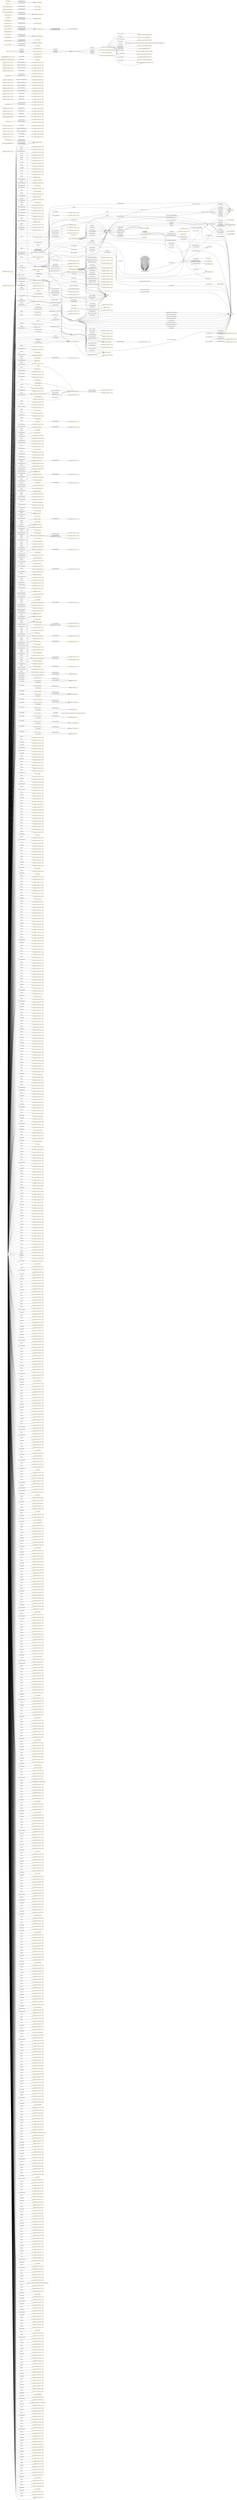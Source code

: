 digraph ar2dtool_diagram { 
rankdir=LR;
size="1501"
node [shape = rectangle, color="orange"]; "geoes:Municipio" "geopolitical:territory" "owl:Thing" "21fee9f5:18573b2c7f2:-7f16" "geoes:Estero" "21fee9f5:18573b2c7f2:-7f25" "geoes:ZonaContigua" "21fee9f5:18573b2c7f2:-7fa3" "21fee9f5:18573b2c7f2:-7faf" "21fee9f5:18573b2c7f2:-7dee" "geoes:Lavajo" "21fee9f5:18573b2c7f2:-7f6d" "21fee9f5:18573b2c7f2:-7c46" "geoes:Morfologia" "21fee9f5:18573b2c7f2:-7e07" "21fee9f5:18573b2c7f2:-7cf5" "geoes:Torrente" "21fee9f5:18573b2c7f2:-7f59" "21fee9f5:18573b2c7f2:-7f22" "21fee9f5:18573b2c7f2:-7c8d" "geoes:MasaDeAguaArtificial" "geoes:Estuario" "21fee9f5:18573b2c7f2:-7f51" "21fee9f5:18573b2c7f2:-7e2a" "21fee9f5:18573b2c7f2:-7c71" "21fee9f5:18573b2c7f2:-7c89" "21fee9f5:18573b2c7f2:-7dd6" "21fee9f5:18573b2c7f2:-7f1e" "21fee9f5:18573b2c7f2:-7d6f" "21fee9f5:18573b2c7f2:-7cee" "geoes:Canyo" "21fee9f5:18573b2c7f2:-7cde" "21fee9f5:18573b2c7f2:-7e6d" "21fee9f5:18573b2c7f2:-7e44" "geoes:Acuifero" "21fee9f5:18573b2c7f2:-7fcd" "21fee9f5:18573b2c7f2:-7ff2" "21fee9f5:18573b2c7f2:-7e76" "21fee9f5:18573b2c7f2:-7ce4" "21fee9f5:18573b2c7f2:-7dca" "21fee9f5:18573b2c7f2:-7f30" "geoes:Nevero" "geoes:FuenteArtificial" "geoes:Mar" "21fee9f5:18573b2c7f2:-7f40" "21fee9f5:18573b2c7f2:-7fc0" "21fee9f5:18573b2c7f2:-7dc5" "21fee9f5:18573b2c7f2:-7fd7" "21fee9f5:18573b2c7f2:-7d5e" "21fee9f5:18573b2c7f2:-7f8a" "21fee9f5:18573b2c7f2:-7d13" "geoes:Canal" "21fee9f5:18573b2c7f2:-7f13" "geoes:Arroyo" "21fee9f5:18573b2c7f2:-7fac" "21fee9f5:18573b2c7f2:-7de1" "geoes:Rio" "21fee9f5:18573b2c7f2:-7f56" "21fee9f5:18573b2c7f2:-7e38" "21fee9f5:18573b2c7f2:-7fd4" "21fee9f5:18573b2c7f2:-7e09" "geoes:Recinto" "21fee9f5:18573b2c7f2:-7cc8" "geoes:Saladar" "21fee9f5:18573b2c7f2:-7dbb" "geoes:ZonaEconomicaExclusiva" "geoes:FenomenoHidrografico" "21fee9f5:18573b2c7f2:-7e13" "21fee9f5:18573b2c7f2:-7e2c" "21fee9f5:18573b2c7f2:-7f99" "geoes:CanalAguasContinentales" "21fee9f5:18573b2c7f2:-7e03" "geoes:Aluvion" "21fee9f5:18573b2c7f2:-7ceb" "21fee9f5:18573b2c7f2:-7f79" "21fee9f5:18573b2c7f2:-7cd6" "geoes:Acequia" "21fee9f5:18573b2c7f2:-7ca7" "21fee9f5:18573b2c7f2:-7d2d" "21fee9f5:18573b2c7f2:-7d0d" "21fee9f5:18573b2c7f2:-7ffb" "geoes:AltaMar" "geoes:Pozo" "geoes:AguasCorrientes" "21fee9f5:18573b2c7f2:-7cbb" "geoes:CanalMarino" "geoes:Delta" "21fee9f5:18573b2c7f2:-7f10" "geoes:Humedal" "geoes:Charca" "21fee9f5:18573b2c7f2:-7dce" "21fee9f5:18573b2c7f2:-7d08" "21fee9f5:18573b2c7f2:-7c99" "21fee9f5:18573b2c7f2:-7c62" "21fee9f5:18573b2c7f2:-7ce0" "21fee9f5:18573b2c7f2:-7ff5" "geoes:Tuberia" "21fee9f5:18573b2c7f2:-7d0c" "21fee9f5:18573b2c7f2:-7d80" "geoes:Lago" "geoes:AguasSubterraneas" "geoes:Dren" "21fee9f5:18573b2c7f2:-7c35" "geoes:AguasDulces" "geoes:Captacion" "21fee9f5:18573b2c7f2:-7dc1" "21fee9f5:18573b2c7f2:-7ce9" "21fee9f5:18573b2c7f2:-7d5a" "21fee9f5:18573b2c7f2:-7d50" "geoes:Ibon" "geoes:Nacimiento" "21fee9f5:18573b2c7f2:-7d45" "21fee9f5:18573b2c7f2:-7e00" "geoes:AguasCosteras" "geoes:Gola" "21fee9f5:18573b2c7f2:-7d26" "geoes:HidronimoPuntual" "geoes:Albufera" "21fee9f5:18573b2c7f2:-7fd0" "21fee9f5:18573b2c7f2:-7e05" "21fee9f5:18573b2c7f2:-7cc4" "21fee9f5:18573b2c7f2:-7fe9" "geoes:AguasQuietas" "21fee9f5:18573b2c7f2:-7c53" "geoes:ZonaHumeda" "geoes:AguasMarinas" "geoes:ZonaEncharcable" "21fee9f5:18573b2c7f2:-7d56" "21fee9f5:18573b2c7f2:-7f80" "21fee9f5:18573b2c7f2:-7ff8" "21fee9f5:18573b2c7f2:-7e26" "geoes:Basines" "geoes:Embalse" "geoes:Marisma" "geoes:Ojo" "geoes:Glaciar" "21fee9f5:18573b2c7f2:-7d53" "geoes:AguasSuperficiales" "21fee9f5:18573b2c7f2:-7c42" "21fee9f5:18573b2c7f2:-7fbb" "21fee9f5:18573b2c7f2:-7ca8" "geoes:Acuitardo" "geoes:Toma" "21fee9f5:18573b2c7f2:-7e1f" "geoes:Manantial" "21fee9f5:18573b2c7f2:-7c5d" "21fee9f5:18573b2c7f2:-7fb5" "geoes:Desembocadura" "geoes:Cascada" "21fee9f5:18573b2c7f2:-7f1a" "geoes:Rapido" "geoes:Corriente" "geoes:Deposito" "geoes:AguasCorrientesArtificiales" "geoes:Canalillo" "geoes:SurgenciaNatural" "21fee9f5:18573b2c7f2:-7c4c" "21fee9f5:18573b2c7f2:-7d22" "geoes:SurgenciaArtificial" "geoes:Bodon" "21fee9f5:18573b2c7f2:-7d17" "geoes:MarTerritorial" "21fee9f5:18573b2c7f2:-7e71" "21fee9f5:18573b2c7f2:-7fdc" "21fee9f5:18573b2c7f2:-7d96" "geoes:Confluencia" "21fee9f5:18573b2c7f2:-7e66" "21fee9f5:18573b2c7f2:-7e51" "geoes:CanalAguasMarinas" "21fee9f5:18573b2c7f2:-7fa9" "21fee9f5:18573b2c7f2:-7da4" "geoes:Distribucion" "21fee9f5:18573b2c7f2:-7c3e" "geoes:Afluente" "21fee9f5:18573b2c7f2:-7ce6" "21fee9f5:18573b2c7f2:-7e1c" "21fee9f5:18573b2c7f2:-7fb8" "21fee9f5:18573b2c7f2:-7c5a" "21fee9f5:18573b2c7f2:-7c82" "geoes:Conducto" "21fee9f5:18573b2c7f2:-7de7" "21fee9f5:18573b2c7f2:-7f4e" "21fee9f5:18573b2c7f2:-7cef" "21fee9f5:18573b2c7f2:-7e5f" "geoes:AguasCorrientesNaturales" "21fee9f5:18573b2c7f2:-7e3f" "geoes:Chortal" "21fee9f5:18573b2c7f2:-7fc7" "21fee9f5:18573b2c7f2:-7f92" "geoes:Desague" "21fee9f5:18573b2c7f2:-7f29" "geoes:CorrienteSubterranea" "21fee9f5:18573b2c7f2:-7db2" "21fee9f5:18573b2c7f2:-7f72" "geoes:Sumidero" "21fee9f5:18573b2c7f2:-7c96" "21fee9f5:18573b2c7f2:-7e69" "geoes:Aljibe" "geoes:AguasQuietasNaturales" "geoes:Meandro" "geoes:AguasDeTransicion" "21fee9f5:18573b2c7f2:-7d7b" "21fee9f5:18573b2c7f2:-7cfd" "21fee9f5:18573b2c7f2:-7c66" "geoes:Barranco" "geoes:MasaDeHielo" "21fee9f5:18573b2c7f2:-7fe2" "21fee9f5:18573b2c7f2:-7e7c" "geoes:Salina" "geoes:AguasSaladas" "geoes:Surgencia" "21fee9f5:18573b2c7f2:-7c95" "21fee9f5:18573b2c7f2:-7d04" "geoes:Ria" "geoes:AguasContinentales" "21fee9f5:18573b2c7f2:-7ccb" "21fee9f5:18573b2c7f2:-7dad" "21fee9f5:18573b2c7f2:-7e31" "21fee9f5:18573b2c7f2:-7fa0" "21fee9f5:18573b2c7f2:-7e63" "21fee9f5:18573b2c7f2:-7cbe" "geoes:CuencaHidrografica" "21fee9f5:18573b2c7f2:-7f8f" "geoes:Lucio" "geoes:Laguna" "21fee9f5:18573b2c7f2:-7e5c" "21fee9f5:18573b2c7f2:-7f95" "geoes:Aguas" "21fee9f5:18573b2c7f2:-7f36" "21fee9f5:18573b2c7f2:-7ce2" "geoes:LagunaSalada" "21fee9f5:18573b2c7f2:-7e57" "21fee9f5:18573b2c7f2:-7c40" "21fee9f5:18573b2c7f2:-7f9d" "geoes:AguasQuietasArtificiales" "21fee9f5:18573b2c7f2:-7fec" "geoes:FuenteArtesana" "21fee9f5:18573b2c7f2:-7cad" "21fee9f5:18573b2c7f2:-7f60" "21fee9f5:18573b2c7f2:-7fe5" "21fee9f5:18573b2c7f2:-7d1e" "21fee9f5:18573b2c7f2:-7e7f" "21fee9f5:18573b2c7f2:-7d72" "geoes:Rambla" "21fee9f5:18573b2c7f2:-7f69" "21fee9f5:18573b2c7f2:-7e4b" "21fee9f5:18573b2c7f2:-7e22" "wgs84_pos:SpatialThing" "time:TimeZone" "time:GeneralDateTimeDescription" "time:DateTimeInterval" "time:TRS" "time:TemporalDuration" "time:Duration" "time:GeneralDurationDescription" "time:ProperInterval" "time:TimePosition" "time:TemporalPosition" "time:Interval" "time:TemporalEntity" "time:MonthOfYear" "1edf4bfd19dff00635a042cc7ccc7c64" "dbd6db24d6e5c17615e56fed9a31ed24" "time:TemporalUnit" "time:Instant" "time:DayOfWeek" ; /*classes style*/
	"geoes:top.owl" -> "http://www.w3.org/2006/time" [ label = "owl:imports" ];
	"geoes:top.owl" -> "http://www.w3.org/2003/01/geo/wgs84_pos" [ label = "owl:imports" ];
	"geoes:top.owl" -> "http://vocab.deri.ie/scovo" [ label = "owl:imports" ];
	"geoes:top.owl" -> "http://aims.fao.org/aos/geopolitical.owl" [ label = "owl:imports" ];
	"geoes:AguasContinentales" -> "21fee9f5:18573b2c7f2:-7e69" [ label = "owl:equivalentClass" ];
	"http://www.w3.org/2006/time" -> "http://orcid.org/0000-0002-3884-3420" [ label = "dcterms:creator" ];
	"http://www.w3.org/2006/time" -> "http://www.w3.org/TR/owl-time" [ label = "rdfs:seeAlso" ];
	"http://www.w3.org/2006/time" -> "http://dx.doi.org/10.3233/SW-150187" [ label = "rdfs:seeAlso" ];
	"http://www.w3.org/2006/time" -> "http://www.semantic-web-journal.net/content/time-ontology-extended-non-gregorian-calendar-applications" [ label = "rdfs:seeAlso" ];
	"http://www.w3.org/2006/time" -> "http://www.w3.org/TR/owl-time" [ label = "dcterms:isVersionOf" ];
	"http://www.w3.org/2006/time" -> "http://www.w3.org/2006/time#2016" [ label = "owl:versionIRI" ];
	"http://www.w3.org/2006/time" -> "mailto:panfeng66@gmail.com" [ label = "dcterms:creator" ];
	"http://www.w3.org/2006/time" -> "https://en.wikipedia.org/wiki/Jerry_Hobbs" [ label = "dcterms:creator" ];
	"http://www.w3.org/2006/time" -> "https://orcid.org/0000-0001-8269-8171" [ label = "dcterms:contributor" ];
	"http://www.w3.org/2006/time" -> "mailto:chris.little@metoffice.gov.uk" [ label = "dcterms:contributor" ];
	"http://www.w3.org/2006/time" -> "http://www.w3.org/2006/time#2006" [ label = "owl:priorVersion" ];
	"http://www.w3.org/2006/time" -> "https://creativecommons.org/licenses/by/4.0/" [ label = "dcterms:license" ];
	"time:generalDay" -> "21fee9f5:18573b2c7f2:-7c2a" [ label = "owl:withRestrictions" ];
	"time:generalDay" -> "xsd:string" [ label = "owl:onDatatype" ];
	"time:intervalBefore" -> "time:intervalDisjoint" [ label = "rdfs:subPropertyOf" ];
	"time:intervalBefore" -> "time:before" [ label = "rdfs:subPropertyOf" ];
	"geoes:geopolitica.owl" -> "geoes:top.owl" [ label = "owl:imports" ];
	"time:inDateTime" -> "time:inTemporalPosition" [ label = "rdfs:subPropertyOf" ];
	"geoes:sometido_a_descarga_por" -> "geoes:sometido" [ label = "rdfs:subPropertyOf" ];
	"time:intervalFinishes" -> "time:intervalIn" [ label = "rdfs:subPropertyOf" ];
	"geoes:transportes.owl" -> "geoes:top.owl" [ label = "owl:imports" ];
	"wgs84_pos:location" -> "foaf:based_near" [ label = "rdfs:subPropertyOf" ];
	"geoes:AguasCorrientes" -> "21fee9f5:18573b2c7f2:-7e66" [ label = "owl:equivalentClass" ];
	"time:hasEnd" -> "time:hasTime" [ label = "rdfs:subPropertyOf" ];
	"geoes:Rambla" -> "21fee9f5:18573b2c7f2:-7ca8" [ label = "owl:equivalentClass" ];
	"geoes:transvasa" -> "geoes:conduce" [ label = "rdfs:subPropertyOf" ];
	"geoes:desembocaEn" -> "geoes:desagua_en" [ label = "rdfs:subPropertyOf" ];
	"geoes:Lucio" -> "21fee9f5:18573b2c7f2:-7cf5" [ label = "owl:equivalentClass" ];
	"time:hasDurationDescription" -> "time:hasTemporalDuration" [ label = "rdfs:subPropertyOf" ];
	"geoes:" -> "geoes:hydro.owl" [ label = "owl:imports" ];
	"geoes:" -> "geoes:transportes.owl" [ label = "owl:imports" ];
	"geoes:" -> "geoes:geopolitica.owl" [ label = "owl:imports" ];
	"geoes:Acuifero" -> "21fee9f5:18573b2c7f2:-7e7c" [ label = "owl:equivalentClass" ];
	"geoes:Aguas" -> "21fee9f5:18573b2c7f2:-7e6d" [ label = "owl:equivalentClass" ];
	"geoes:precedeA" -> "geoes:esta_proxima_a" [ label = "rdfs:subPropertyOf" ];
	"time:intervalIn" -> "time:intervalEquals" [ label = "owl:propertyDisjointWith" ];
	"time:inTimePosition" -> "time:inTemporalPosition" [ label = "rdfs:subPropertyOf" ];
	"geoes:Pozo" -> "21fee9f5:18573b2c7f2:-7cad" [ label = "owl:equivalentClass" ];
	"geoes:es_transvasada" -> "geoes:es_conducido_por" [ label = "rdfs:subPropertyOf" ];
	"geoes:distribuye" -> "geoes:conduce" [ label = "rdfs:subPropertyOf" ];
	"geoes:Canal" -> "21fee9f5:18573b2c7f2:-7dc5" [ label = "owl:equivalentClass" ];
	"geoes:transmite" -> "geoes:permite" [ label = "rdfs:subPropertyOf" ];
	"time:generalYear" -> "21fee9f5:18573b2c7f2:-7c28" [ label = "owl:withRestrictions" ];
	"time:generalYear" -> "xsd:string" [ label = "owl:onDatatype" ];
	"time:intervalStarts" -> "time:intervalIn" [ label = "rdfs:subPropertyOf" ];
	"geoes:nombre_alternativo" -> "geoes:nombre" [ label = "rdfs:subPropertyOf" ];
	"time:intervalDuring" -> "time:intervalIn" [ label = "rdfs:subPropertyOf" ];
	"time:ProperInterval" -> "time:Instant" [ label = "owl:disjointWith" ];
	"geoes:AguasQuietas" -> "21fee9f5:18573b2c7f2:-7e22" [ label = "owl:equivalentClass" ];
	"time:seconds" -> "http://www.bipm.org/en/publications/si-brochure/second.html" [ label = "rdfs:seeAlso" ];
	"geoes:se_extrae_para" -> "geoes:alimenta_a" [ label = "rdfs:subPropertyOf" ];
	"geoes:AguasQuietasNaturales" -> "21fee9f5:18573b2c7f2:-7e1c" [ label = "owl:equivalentClass" ];
	"geoes:Idioma_alternativo" -> "geoes:idioma" [ label = "rdfs:subPropertyOf" ];
	"time:generalMonth" -> "21fee9f5:18573b2c7f2:-7c29" [ label = "owl:withRestrictions" ];
	"time:generalMonth" -> "xsd:string" [ label = "owl:onDatatype" ];
	"time:intervalEquals" -> "time:intervalIn" [ label = "owl:propertyDisjointWith" ];
	"geoes:CanalAguasMarinas" -> "21fee9f5:18573b2c7f2:-7dbb" [ label = "owl:equivalentClass" ];
	"geoes:ZonaHumeda" -> "21fee9f5:18573b2c7f2:-7c42" [ label = "owl:equivalentClass" ];
	"geoes:Afluente" -> "21fee9f5:18573b2c7f2:-7e71" [ label = "owl:equivalentClass" ];
	"geoes:Afluente" -> "21fee9f5:18573b2c7f2:-7e76" [ label = "owl:equivalentClass" ];
	"geoes:se_extrae" -> "geoes:es_alimentada_por" [ label = "rdfs:subPropertyOf" ];
	"geoes:AguasCorrientesArtificiales" -> "21fee9f5:18573b2c7f2:-7e5f" [ label = "owl:equivalentClass" ];
	"geoes:AguasCorrientesArtificiales" -> "21fee9f5:18573b2c7f2:-7e63" [ label = "owl:equivalentClass" ];
	"geoes:AguasSuperficiales" -> "21fee9f5:18573b2c7f2:-7e00" [ label = "owl:equivalentClass" ];
	"time:hasDuration" -> "time:hasTemporalDuration" [ label = "rdfs:subPropertyOf" ];
	"geoes:AguasDeTransicion" -> "21fee9f5:18573b2c7f2:-7e3f" [ label = "owl:equivalentClass" ];
	"geoes:AguasDeTransicion" -> "21fee9f5:18573b2c7f2:-7e31" [ label = "owl:equivalentClass" ];
	"time:hasBeginning" -> "time:hasTime" [ label = "rdfs:subPropertyOf" ];
	"geoes:MasaDeAguaArtificial" -> "21fee9f5:18573b2c7f2:-7cc8" [ label = "owl:equivalentClass" ];
	"geoes:Nacimiento" -> "21fee9f5:18573b2c7f2:-7cbe" [ label = "owl:equivalentClass" ];
	"geoes:Dren" -> "21fee9f5:18573b2c7f2:-7d5e" [ label = "owl:equivalentClass" ];
	"geoes:long" -> "geoes:coordenadas" [ label = "rdfs:subPropertyOf" ];
	"geoes:Gola" -> "21fee9f5:18573b2c7f2:-7d1e" [ label = "owl:equivalentClass" ];
	"geoes:CanalAguasContinentales" -> "21fee9f5:18573b2c7f2:-7dc1" [ label = "owl:equivalentClass" ];
	"geoes:AguasQuietasArtificiales" -> "21fee9f5:18573b2c7f2:-7e1f" [ label = "owl:equivalentClass" ];
	"geoes:SurgenciaArtificial" -> "21fee9f5:18573b2c7f2:-7c5a" [ label = "owl:equivalentClass" ];
	"time:TemporalEntity" -> "21fee9f5:18573b2c7f2:-7c2e" [ label = "owl:unionOf" ];
	"geoes:es_distribuida" -> "geoes:es_conducido_por" [ label = "rdfs:subPropertyOf" ];
	"geoes:sigueA" -> "geoes:esta_proxima_a" [ label = "rdfs:subPropertyOf" ];
	"geoes:Surgencia" -> "21fee9f5:18573b2c7f2:-7c5d" [ label = "owl:equivalentClass" ];
	"geoes:es_capturado" -> "geoes:es_conectado_con" [ label = "rdfs:subPropertyOf" ];
	"geoes:Desague" -> "21fee9f5:18573b2c7f2:-7d72" [ label = "owl:equivalentClass" ];
	"geoes:captura" -> "geoes:conecta_con" [ label = "rdfs:subPropertyOf" ];
	"geoes:sometida_a_influencia_de" -> "geoes:sometido" [ label = "rdfs:subPropertyOf" ];
	"NULL" -> "21fee9f5:18573b2c7f2:-7d9b" [ label = "rdf:rest" ];
	"NULL" -> "21fee9f5:18573b2c7f2:-7c43" [ label = "rdf:rest" ];
	"NULL" -> "21fee9f5:18573b2c7f2:-7e44" [ label = "owl:allValuesFrom" ];
	"NULL" -> "21fee9f5:18573b2c7f2:-7c45" [ label = "owl:unionOf" ];
	"NULL" -> "21fee9f5:18573b2c7f2:-7e7e" [ label = "owl:unionOf" ];
	"NULL" -> "21fee9f5:18573b2c7f2:-7ddc" [ label = "owl:intersectionOf" ];
	"NULL" -> "21fee9f5:18573b2c7f2:-7cbc" [ label = "owl:intersectionOf" ];
	"NULL" -> "21fee9f5:18573b2c7f2:-7ced" [ label = "owl:unionOf" ];
	"NULL" -> "21fee9f5:18573b2c7f2:-7e64" [ label = "rdf:rest" ];
	"NULL" -> "geoes:Deposito" [ label = "rdf:first" ];
	"NULL" -> "21fee9f5:18573b2c7f2:-7d59" [ label = "owl:unionOf" ];
	"NULL" -> "21fee9f5:18573b2c7f2:-7fc2" [ label = "rdf:rest" ];
	"NULL" -> "21fee9f5:18573b2c7f2:-7f7d" [ label = "rdf:rest" ];
	"NULL" -> "21fee9f5:18573b2c7f2:-7e2a" [ label = "rdf:first" ];
	"NULL" -> "21fee9f5:18573b2c7f2:-7d2a" [ label = "rdf:rest" ];
	"NULL" -> "geoes:Ria" [ label = "owl:someValuesFrom" ];
	"NULL" -> "21fee9f5:18573b2c7f2:-7c66" [ label = "owl:someValuesFrom" ];
	"NULL" -> "geoes:Lago" [ label = "rdf:first" ];
	"NULL" -> "21fee9f5:18573b2c7f2:-7cd8" [ label = "rdf:rest" ];
	"NULL" -> "xsd:gMonth" [ label = "owl:allValuesFrom" ];
	"NULL" -> "21fee9f5:18573b2c7f2:-7f4f" [ label = "rdf:rest" ];
	"NULL" -> "21fee9f5:18573b2c7f2:-7cd5" [ label = "owl:unionOf" ];
	"NULL" -> "geoes:Barranco" [ label = "owl:allValuesFrom" ];
	"NULL" -> "21fee9f5:18573b2c7f2:-7cd4" [ label = "rdf:rest" ];
	"NULL" -> "21fee9f5:18573b2c7f2:-7d5d" [ label = "owl:intersectionOf" ];
	"NULL" -> "geoes:FuenteArtesana" [ label = "rdf:first" ];
	"NULL" -> "geoes:ZonaEncharcable" [ label = "rdf:first" ];
	"NULL" -> "21fee9f5:18573b2c7f2:-7f5c" [ label = "rdf:rest" ];
	"NULL" -> "21fee9f5:18573b2c7f2:-7dac" [ label = "owl:intersectionOf" ];
	"NULL" -> "21fee9f5:18573b2c7f2:-7ce1" [ label = "rdf:rest" ];
	"NULL" -> "21fee9f5:18573b2c7f2:-7f04" [ label = "owl:oneOf" ];
	"NULL" -> "21fee9f5:18573b2c7f2:-7c81" [ label = "owl:unionOf" ];
	"NULL" -> "21fee9f5:18573b2c7f2:-7c46" [ label = "owl:allValuesFrom" ];
	"NULL" -> "21fee9f5:18573b2c7f2:-7c2f" [ label = "rdf:rest" ];
	"NULL" -> "21fee9f5:18573b2c7f2:-7c71" [ label = "owl:someValuesFrom" ];
	"NULL" -> "21fee9f5:18573b2c7f2:-7f2a" [ label = "rdf:rest" ];
	"NULL" -> "21fee9f5:18573b2c7f2:-7ec7" [ label = "rdf:rest" ];
	"NULL" -> "21fee9f5:18573b2c7f2:-7d69" [ label = "rdf:rest" ];
	"NULL" -> "geoes:Basines" [ label = "rdf:first" ];
	"NULL" -> "21fee9f5:18573b2c7f2:-7d50" [ label = "owl:allValuesFrom" ];
	"NULL" -> "21fee9f5:18573b2c7f2:-7dcc" [ label = "rdf:rest" ];
	"NULL" -> "21fee9f5:18573b2c7f2:-7c2b" [ label = "rdf:rest" ];
	"NULL" -> "21fee9f5:18573b2c7f2:-7c95" [ label = "rdf:first" ];
	"NULL" -> "21fee9f5:18573b2c7f2:-7ed4" [ label = "rdf:rest" ];
	"NULL" -> "21fee9f5:18573b2c7f2:-7e8b" [ label = "rdf:rest" ];
	"NULL" -> "21fee9f5:18573b2c7f2:-7fed" [ label = "rdf:rest" ];
	"NULL" -> "geoes:Canal" [ label = "rdf:first" ];
	"NULL" -> "21fee9f5:18573b2c7f2:-7faa" [ label = "rdf:rest" ];
	"NULL" -> "geoes:Manantial" [ label = "rdf:first" ];
	"NULL" -> "21fee9f5:18573b2c7f2:-7dea" [ label = "rdf:rest" ];
	"NULL" -> "time:GeneralDateTimeDescription" [ label = "rdf:first" ];
	"NULL" -> "21fee9f5:18573b2c7f2:-7c99" [ label = "owl:allValuesFrom" ];
	"NULL" -> "21fee9f5:18573b2c7f2:-7f97" [ label = "rdf:rest" ];
	"NULL" -> "time:year" [ label = "owl:onProperty" ];
	"NULL" -> "21fee9f5:18573b2c7f2:-7d94" [ label = "rdf:rest" ];
	"NULL" -> "21fee9f5:18573b2c7f2:-7d84" [ label = "owl:intersectionOf" ];
	"NULL" -> "21fee9f5:18573b2c7f2:-7f65" [ label = "rdf:rest" ];
	"NULL" -> "21fee9f5:18573b2c7f2:-7fcf" [ label = "owl:unionOf" ];
	"NULL" -> "21fee9f5:18573b2c7f2:-7f26" [ label = "rdf:rest" ];
	"NULL" -> "geoes:Aguas" [ label = "rdf:first" ];
	"NULL" -> "21fee9f5:18573b2c7f2:-7d80" [ label = "owl:allValuesFrom" ];
	"NULL" -> "21fee9f5:18573b2c7f2:-7d62" [ label = "rdf:rest" ];
	"NULL" -> "geoes:Acuifero" [ label = "owl:allValuesFrom" ];
	"NULL" -> "geoes:Marisma" [ label = "owl:allValuesFrom" ];
	"NULL" -> "21fee9f5:18573b2c7f2:-7eee" [ label = "rdf:rest" ];
	"NULL" -> "21fee9f5:18573b2c7f2:-7f33" [ label = "rdf:rest" ];
	"NULL" -> "21fee9f5:18573b2c7f2:-7eaf" [ label = "rdf:rest" ];
	"NULL" -> "21fee9f5:18573b2c7f2:-7e5c" [ label = "owl:allValuesFrom" ];
	"NULL" -> "21fee9f5:18573b2c7f2:-7e62" [ label = "owl:unionOf" ];
	"NULL" -> "21fee9f5:18573b2c7f2:-7f83" [ label = "rdf:rest" ];
	"NULL" -> "geoes:estaEn" [ label = "owl:onProperty" ];
	"NULL" -> "21fee9f5:18573b2c7f2:-7d30" [ label = "rdf:rest" ];
	"NULL" -> "time:days" [ label = "owl:onProperty" ];
	"NULL" -> "21fee9f5:18573b2c7f2:-7e98" [ label = "rdf:rest" ];
	"NULL" -> "geoes:Ibon" [ label = "owl:someValuesFrom" ];
	"NULL" -> "21fee9f5:18573b2c7f2:-7ebc" [ label = "rdf:rest" ];
	"NULL" -> "21fee9f5:18573b2c7f2:-7f01" [ label = "rdf:rest" ];
	"NULL" -> "21fee9f5:18573b2c7f2:-7f90" [ label = "rdf:rest" ];
	"NULL" -> "geoes:AguasCorrientesNaturales" [ label = "rdf:first" ];
	"NULL" -> "21fee9f5:18573b2c7f2:-7db8" [ label = "rdf:rest" ];
	"NULL" -> "21fee9f5:18573b2c7f2:-7fc8" [ label = "rdf:rest" ];
	"NULL" -> "geoes:CorrienteSubterranea" [ label = "rdf:first" ];
	"NULL" -> "21fee9f5:18573b2c7f2:-7d08" [ label = "rdf:first" ];
	"NULL" -> "21fee9f5:18573b2c7f2:-7eda" [ label = "rdf:rest" ];
	"NULL" -> "21fee9f5:18573b2c7f2:-7fd5" [ label = "rdf:rest" ];
	"NULL" -> "geoes:evacua_de" [ label = "owl:onProperty" ];
	"NULL" -> "21fee9f5:18573b2c7f2:-7fd1" [ label = "rdf:rest" ];
	"NULL" -> "21fee9f5:18573b2c7f2:-7e34" [ label = "rdf:rest" ];
	"NULL" -> "21fee9f5:18573b2c7f2:-7e84" [ label = "rdf:rest" ];
	"NULL" -> "21fee9f5:18573b2c7f2:-7d4e" [ label = "rdf:rest" ];
	"NULL" -> "21fee9f5:18573b2c7f2:-7c31" [ label = "rdf:rest" ];
	"NULL" -> "21fee9f5:18573b2c7f2:-7fe6" [ label = "rdf:rest" ];
	"NULL" -> "21fee9f5:18573b2c7f2:-7d0f" [ label = "rdf:rest" ];
	"NULL" -> "21fee9f5:18573b2c7f2:-7d4a" [ label = "rdf:rest" ];
	"NULL" -> "21fee9f5:18573b2c7f2:-7fd6" [ label = "owl:unionOf" ];
	"NULL" -> "21fee9f5:18573b2c7f2:-7e02" [ label = "rdf:rest" ];
	"NULL" -> "21fee9f5:18573b2c7f2:-7f6f" [ label = "rdf:rest" ];
	"NULL" -> "21fee9f5:18573b2c7f2:-7cb9" [ label = "rdf:rest" ];
	"NULL" -> "geoes:conecta_con" [ label = "owl:onProperty" ];
	"NULL" -> "21fee9f5:18573b2c7f2:-7f6b" [ label = "rdf:rest" ];
	"NULL" -> "21fee9f5:18573b2c7f2:-7fb0" [ label = "rdf:rest" ];
	"NULL" -> "21fee9f5:18573b2c7f2:-7e03" [ label = "rdf:first" ];
	"NULL" -> "21fee9f5:18573b2c7f2:-7cec" [ label = "owl:intersectionOf" ];
	"NULL" -> "21fee9f5:18573b2c7f2:-7f50" [ label = "owl:unionOf" ];
	"NULL" -> "21fee9f5:18573b2c7f2:-7cc6" [ label = "rdf:rest" ];
	"NULL" -> "21fee9f5:18573b2c7f2:-7f3d" [ label = "rdf:rest" ];
	"NULL" -> "21fee9f5:18573b2c7f2:-7e20" [ label = "rdf:rest" ];
	"NULL" -> "21fee9f5:18573b2c7f2:-7ddf" [ label = "rdf:rest" ];
	"NULL" -> "geoes:Salina" [ label = "rdf:first" ];
	"NULL" -> "21fee9f5:18573b2c7f2:-7cc2" [ label = "rdf:rest" ];
	"NULL" -> "geoes:AguasCorrientesNaturales" [ label = "owl:someValuesFrom" ];
	"NULL" -> "21fee9f5:18573b2c7f2:-7c92" [ label = "owl:intersectionOf" ];
	"NULL" -> "21fee9f5:18573b2c7f2:-7c8e" [ label = "rdf:rest" ];
	"NULL" -> "21fee9f5:18573b2c7f2:-7ee7" [ label = "rdf:rest" ];
	"NULL" -> "21fee9f5:18573b2c7f2:-7e9e" [ label = "rdf:rest" ];
	"NULL" -> "21fee9f5:18573b2c7f2:-7d89" [ label = "rdf:rest" ];
	"NULL" -> "21fee9f5:18573b2c7f2:-7de7" [ label = "owl:allValuesFrom" ];
	"NULL" -> "21fee9f5:18573b2c7f2:-7ee3" [ label = "rdf:rest" ];
	"NULL" -> "21fee9f5:18573b2c7f2:-7fbd" [ label = "rdf:rest" ];
	"NULL" -> "21fee9f5:18573b2c7f2:-7dfd" [ label = "rdf:rest" ];
	"NULL" -> "geoes:Distribucion" [ label = "rdf:first" ];
	"NULL" -> "21fee9f5:18573b2c7f2:-7ef0" [ label = "rdf:rest" ];
	"NULL" -> "21fee9f5:18573b2c7f2:-7ea1" [ label = "owl:oneOf" ];
	"NULL" -> "21fee9f5:18573b2c7f2:-7fca" [ label = "rdf:rest" ];
	"NULL" -> "geoes:Embalse" [ label = "owl:someValuesFrom" ];
	"NULL" -> "21fee9f5:18573b2c7f2:-7c3b" [ label = "owl:intersectionOf" ];
	"NULL" -> "21fee9f5:18573b2c7f2:-7ec2" [ label = "rdf:rest" ];
	"NULL" -> "geoes:deposita_en" [ label = "owl:onProperty" ];
	"NULL" -> "21fee9f5:18573b2c7f2:-7f39" [ label = "rdf:rest" ];
	"NULL" -> "geoes:AguasQuietasArtificiales" [ label = "rdf:first" ];
	"NULL" -> "21fee9f5:18573b2c7f2:-7d97" [ label = "owl:intersectionOf" ];
	"NULL" -> "21fee9f5:18573b2c7f2:-7ded" [ label = "owl:unionOf" ];
	"NULL" -> "geoes:AguasQuietasArtificiales" [ label = "owl:complementOf" ];
	"NULL" -> "geoes:Acuifero" [ label = "rdf:first" ];
	"NULL" -> "21fee9f5:18573b2c7f2:-7dd5" [ label = "owl:unionOf" ];
	"NULL" -> "21fee9f5:18573b2c7f2:-7e12" [ label = "owl:unionOf" ];
	"NULL" -> "geoes:Manantial" [ label = "owl:allValuesFrom" ];
	"NULL" -> "geoes:Saladar" [ label = "rdf:first" ];
	"NULL" -> "21fee9f5:18573b2c7f2:-7f46" [ label = "rdf:rest" ];
	"NULL" -> "geoes:SurgenciaArtificial" [ label = "rdf:first" ];
	"NULL" -> "21fee9f5:18573b2c7f2:-7f07" [ label = "rdf:rest" ];
	"NULL" -> "21fee9f5:18573b2c7f2:-7c3d" [ label = "owl:unionOf" ];
	"NULL" -> "21fee9f5:18573b2c7f2:-7d82" [ label = "rdf:rest" ];
	"NULL" -> "21fee9f5:18573b2c7f2:-7f96" [ label = "rdf:rest" ];
	"NULL" -> "21fee9f5:18573b2c7f2:-7d43" [ label = "rdf:rest" ];
	"NULL" -> "21fee9f5:18573b2c7f2:-7c40" [ label = "rdf:first" ];
	"NULL" -> "21fee9f5:18573b2c7f2:-7fa2" [ label = "owl:unionOf" ];
	"NULL" -> "21fee9f5:18573b2c7f2:-7c58" [ label = "rdf:rest" ];
	"NULL" -> "21fee9f5:18573b2c7f2:-7f53" [ label = "rdf:rest" ];
	"NULL" -> "21fee9f5:18573b2c7f2:-7dcd" [ label = "owl:unionOf" ];
	"NULL" -> "21fee9f5:18573b2c7f2:-7f14" [ label = "rdf:rest" ];
	"NULL" -> "21fee9f5:18573b2c7f2:-7dff" [ label = "owl:unionOf" ];
	"NULL" -> "21fee9f5:18573b2c7f2:-7f12" [ label = "owl:unionOf" ];
	"NULL" -> "21fee9f5:18573b2c7f2:-7f6c" [ label = "owl:unionOf" ];
	"NULL" -> "21fee9f5:18573b2c7f2:-7d56" [ label = "owl:someValuesFrom" ];
	"NULL" -> "21fee9f5:18573b2c7f2:-7e89" [ label = "owl:oneOf" ];
	"NULL" -> "21fee9f5:18573b2c7f2:-7edc" [ label = "rdf:rest" ];
	"NULL" -> "21fee9f5:18573b2c7f2:-7c26" [ label = "rdf:rest" ];
	"NULL" -> "21fee9f5:18573b2c7f2:-7d8f" [ label = "rdf:rest" ];
	"NULL" -> "21fee9f5:18573b2c7f2:-7f3f" [ label = "owl:unionOf" ];
	"NULL" -> "21fee9f5:18573b2c7f2:-7e47" [ label = "rdf:rest" ];
	"NULL" -> "21fee9f5:18573b2c7f2:-7eaa" [ label = "rdf:rest" ];
	"NULL" -> "21fee9f5:18573b2c7f2:-7de5" [ label = "rdf:rest" ];
	"NULL" -> "geoes:es_originado_por" [ label = "owl:onProperty" ];
	"NULL" -> "21fee9f5:18573b2c7f2:-7ff9" [ label = "rdf:rest" ];
	"NULL" -> "21fee9f5:18573b2c7f2:-7c44" [ label = "rdf:rest" ];
	"NULL" -> "21fee9f5:18573b2c7f2:-7fb6" [ label = "rdf:rest" ];
	"NULL" -> "21fee9f5:18573b2c7f2:-7e54" [ label = "rdf:rest" ];
	"NULL" -> "21fee9f5:18573b2c7f2:-7cf3" [ label = "owl:intersectionOf" ];
	"NULL" -> "geoes:conduce" [ label = "owl:onProperty" ];
	"NULL" -> "geoes:Morfologia" [ label = "rdf:first" ];
	"NULL" -> "21fee9f5:18573b2c7f2:-7ca4" [ label = "owl:intersectionOf" ];
	"NULL" -> "21fee9f5:18573b2c7f2:-7c90" [ label = "rdf:rest" ];
	"NULL" -> "geoes:Lucio" [ label = "owl:someValuesFrom" ];
	"NULL" -> "21fee9f5:18573b2c7f2:-7cba" [ label = "owl:unionOf" ];
	"NULL" -> "21fee9f5:18573b2c7f2:-7ce2" [ label = "rdf:first" ];
	"NULL" -> "21fee9f5:18573b2c7f2:-7c51" [ label = "rdf:rest" ];
	"NULL" -> "21fee9f5:18573b2c7f2:-7fc3" [ label = "rdf:rest" ];
	"NULL" -> "21fee9f5:18573b2c7f2:-7ce6" [ label = "rdf:first" ];
	"NULL" -> "21fee9f5:18573b2c7f2:-7fe8" [ label = "owl:unionOf" ];
	"NULL" -> "21fee9f5:18573b2c7f2:-7c61" [ label = "owl:intersectionOf" ];
	"NULL" -> "geoes:AguasMarinas" [ label = "owl:someValuesFrom" ];
	"NULL" -> "21fee9f5:18573b2c7f2:-7e72" [ label = "rdf:rest" ];
	"NULL" -> "21fee9f5:18573b2c7f2:-7f8b" [ label = "rdf:rest" ];
	"NULL" -> "geoes:sufre_descarga_de" [ label = "owl:onProperty" ];
	"NULL" -> "21fee9f5:18573b2c7f2:-7e21" [ label = "owl:unionOf" ];
	"NULL" -> "21fee9f5:18573b2c7f2:-7f5d" [ label = "rdf:rest" ];
	"NULL" -> "21fee9f5:18573b2c7f2:-7ccb" [ label = "owl:allValuesFrom" ];
	"NULL" -> "21fee9f5:18573b2c7f2:-7e3d" [ label = "owl:intersectionOf" ];
	"NULL" -> "21fee9f5:18573b2c7f2:-7f94" [ label = "owl:unionOf" ];
	"NULL" -> "geoes:discurre_sobre" [ label = "owl:onProperty" ];
	"NULL" -> "21fee9f5:18573b2c7f2:-7f2b" [ label = "rdf:rest" ];
	"NULL" -> "21fee9f5:18573b2c7f2:-7ec8" [ label = "rdf:rest" ];
	"NULL" -> "21fee9f5:18573b2c7f2:-7f89" [ label = "owl:unionOf" ];
	"NULL" -> "time:numericDuration" [ label = "owl:onProperty" ];
	"NULL" -> "21fee9f5:18573b2c7f2:-7c3e" [ label = "rdf:first" ];
	"NULL" -> "rdf:nil" [ label = "rdf:rest" ];
	"NULL" -> "21fee9f5:18573b2c7f2:-7ed5" [ label = "rdf:rest" ];
	"NULL" -> "21fee9f5:18573b2c7f2:-7fee" [ label = "rdf:rest" ];
	"NULL" -> "21fee9f5:18573b2c7f2:-7ed8" [ label = "owl:oneOf" ];
	"NULL" -> "21fee9f5:18573b2c7f2:-7d38" [ label = "rdf:rest" ];
	"NULL" -> "21fee9f5:18573b2c7f2:-7ed1" [ label = "rdf:rest" ];
	"NULL" -> "geoes:Conducto" [ label = "rdf:first" ];
	"NULL" -> "geoes:esta_proxima_a" [ label = "owl:onProperty" ];
	"NULL" -> "21fee9f5:18573b2c7f2:-7e5a" [ label = "rdf:rest" ];
	"NULL" -> "21fee9f5:18573b2c7f2:-7ca6" [ label = "owl:intersectionOf" ];
	"NULL" -> "geoes:Humedal" [ label = "rdf:first" ];
	"NULL" -> "21fee9f5:18573b2c7f2:-7d13" [ label = "owl:allValuesFrom" ];
	"NULL" -> "21fee9f5:18573b2c7f2:-7f66" [ label = "rdf:rest" ];
	"NULL" -> "21fee9f5:18573b2c7f2:-7c88" [ label = "owl:unionOf" ];
	"NULL" -> "21fee9f5:18573b2c7f2:-7f27" [ label = "rdf:rest" ];
	"NULL" -> "21fee9f5:18573b2c7f2:-7fda" [ label = "rdf:rest" ];
	"NULL" -> "time:Duration" [ label = "rdf:first" ];
	"NULL" -> "21fee9f5:18573b2c7f2:-7eef" [ label = "rdf:rest" ];
	"NULL" -> "21fee9f5:18573b2c7f2:-7c39" [ label = "rdf:rest" ];
	"NULL" -> "geoes:AguasDulces" [ label = "owl:complementOf" ];
	"NULL" -> "21fee9f5:18573b2c7f2:-7f34" [ label = "rdf:rest" ];
	"NULL" -> "21fee9f5:18573b2c7f2:-7f84" [ label = "rdf:rest" ];
	"NULL" -> "geoes:puede_fluir_como" [ label = "owl:onProperty" ];
	"NULL" -> "21fee9f5:18573b2c7f2:-7e99" [ label = "rdf:rest" ];
	"NULL" -> "21fee9f5:18573b2c7f2:-7e56" [ label = "owl:unionOf" ];
	"NULL" -> "21fee9f5:18573b2c7f2:-7ebd" [ label = "rdf:rest" ];
	"NULL" -> "21fee9f5:18573b2c7f2:-7f02" [ label = "rdf:rest" ];
	"NULL" -> "21fee9f5:18573b2c7f2:-7f52" [ label = "rdf:rest" ];
	"NULL" -> "21fee9f5:18573b2c7f2:-7f98" [ label = "owl:unionOf" ];
	"NULL" -> "21fee9f5:18573b2c7f2:-7fc9" [ label = "rdf:rest" ];
	"NULL" -> "21fee9f5:18573b2c7f2:-7df4" [ label = "rdf:rest" ];
	"NULL" -> "21fee9f5:18573b2c7f2:-7e67" [ label = "rdf:rest" ];
	"NULL" -> "21fee9f5:18573b2c7f2:-7ff1" [ label = "owl:unionOf" ];
	"NULL" -> "21fee9f5:18573b2c7f2:-7c64" [ label = "rdf:rest" ];
	"NULL" -> "21fee9f5:18573b2c7f2:-7edb" [ label = "rdf:rest" ];
	"NULL" -> "21fee9f5:18573b2c7f2:-7f19" [ label = "owl:unionOf" ];
	"NULL" -> "21fee9f5:18573b2c7f2:-7dce" [ label = "owl:allValuesFrom" ];
	"NULL" -> "geoes:Embalse" [ label = "rdf:first" ];
	"NULL" -> "21fee9f5:18573b2c7f2:-7e85" [ label = "rdf:rest" ];
	"NULL" -> "21fee9f5:18573b2c7f2:-7fe7" [ label = "rdf:rest" ];
	"NULL" -> "geoes:Acequia" [ label = "rdf:first" ];
	"NULL" -> "21fee9f5:18573b2c7f2:-7c32" [ label = "rdf:rest" ];
	"NULL" -> "21fee9f5:18573b2c7f2:-7f9e" [ label = "rdf:rest" ];
	"NULL" -> "geoes:AguasQuietasNaturales" [ label = "rdf:first" ];
	"NULL" -> "21fee9f5:18573b2c7f2:-7fa4" [ label = "rdf:rest" ];
	"NULL" -> "21fee9f5:18573b2c7f2:-7ec0" [ label = "owl:oneOf" ];
	"NULL" -> "21fee9f5:18573b2c7f2:-7e92" [ label = "rdf:rest" ];
	"NULL" -> "21fee9f5:18573b2c7f2:-7e53" [ label = "rdf:rest" ];
	"NULL" -> "21fee9f5:18573b2c7f2:-7c89" [ label = "owl:someValuesFrom" ];
	"NULL" -> "21fee9f5:18573b2c7f2:-7da1" [ label = "rdf:rest" ];
	"NULL" -> "21fee9f5:18573b2c7f2:-7fb1" [ label = "rdf:rest" ];
	"NULL" -> "21fee9f5:18573b2c7f2:-7ff0" [ label = "rdf:rest" ];
	"NULL" -> "21fee9f5:18573b2c7f2:-7de6" [ label = "owl:unionOf" ];
	"NULL" -> "21fee9f5:18573b2c7f2:-7e10" [ label = "rdf:rest" ];
	"NULL" -> "time:second" [ label = "owl:onProperty" ];
	"NULL" -> "21fee9f5:18573b2c7f2:-7e60" [ label = "rdf:rest" ];
	"NULL" -> "geoes:Aluvion" [ label = "owl:someValuesFrom" ];
	"NULL" -> "21fee9f5:18573b2c7f2:-7f3e" [ label = "rdf:rest" ];
	"NULL" -> "geoes:se_extrae_para" [ label = "owl:onProperty" ];
	"NULL" -> "geoes:Glaciar" [ label = "owl:complementOf" ];
	"NULL" -> "21fee9f5:18573b2c7f2:-7e5d" [ label = "owl:intersectionOf" ];
	"NULL" -> "21fee9f5:18573b2c7f2:-7e65" [ label = "owl:unionOf" ];
	"NULL" -> "21fee9f5:18573b2c7f2:-7f4b" [ label = "rdf:rest" ];
	"NULL" -> "21fee9f5:18573b2c7f2:-7f0f" [ label = "owl:unionOf" ];
	"NULL" -> "21fee9f5:18573b2c7f2:-7ee8" [ label = "rdf:rest" ];
	"NULL" -> "21fee9f5:18573b2c7f2:-7e9f" [ label = "rdf:rest" ];
	"NULL" -> "21fee9f5:18573b2c7f2:-7f0c" [ label = "rdf:rest" ];
	"NULL" -> "21fee9f5:18573b2c7f2:-7f28" [ label = "owl:unionOf" ];
	"NULL" -> "21fee9f5:18573b2c7f2:-7dae" [ label = "rdf:rest" ];
	"NULL" -> "21fee9f5:18573b2c7f2:-7fbe" [ label = "rdf:rest" ];
	"NULL" -> "geoes:Desembocadura" [ label = "rdf:first" ];
	"NULL" -> "21fee9f5:18573b2c7f2:-7dfe" [ label = "rdf:rest" ];
	"NULL" -> "geoes:AguasCorrientesNaturales" [ label = "owl:allValuesFrom" ];
	"NULL" -> "21fee9f5:18573b2c7f2:-7ef5" [ label = "rdf:rest" ];
	"NULL" -> "geoes:alimenta_a" [ label = "owl:onProperty" ];
	"NULL" -> "21fee9f5:18573b2c7f2:-7eb6" [ label = "rdf:rest" ];
	"NULL" -> "21fee9f5:18573b2c7f2:-7ca2" [ label = "rdf:rest" ];
	"NULL" -> "21fee9f5:18573b2c7f2:-7e2b" [ label = "owl:intersectionOf" ];
	"NULL" -> "21fee9f5:18573b2c7f2:-7fbf" [ label = "owl:unionOf" ];
	"NULL" -> "21fee9f5:18573b2c7f2:-7d58" [ label = "rdf:rest" ];
	"NULL" -> "21fee9f5:18573b2c7f2:-7ef1" [ label = "rdf:rest" ];
	"NULL" -> "21fee9f5:18573b2c7f2:-7ec9" [ label = "owl:oneOf" ];
	"NULL" -> "21fee9f5:18573b2c7f2:-7fcb" [ label = "rdf:rest" ];
	"NULL" -> "21fee9f5:18573b2c7f2:-7fcc" [ label = "owl:unionOf" ];
	"NULL" -> "geoes:Torrente" [ label = "owl:someValuesFrom" ];
	"NULL" -> "21fee9f5:18573b2c7f2:-7c4b" [ label = "owl:unionOf" ];
	"NULL" -> "geoes:AltaMar" [ label = "rdf:first" ];
	"NULL" -> "21fee9f5:18573b2c7f2:-7ec3" [ label = "rdf:rest" ];
	"NULL" -> "21fee9f5:18573b2c7f2:-7ceb" [ label = "rdf:first" ];
	"NULL" -> "21fee9f5:18573b2c7f2:-7e1e" [ label = "owl:unionOf" ];
	"NULL" -> "21fee9f5:18573b2c7f2:-7c35" [ label = "owl:allValuesFrom" ];
	"NULL" -> "21fee9f5:18573b2c7f2:-7f21" [ label = "owl:unionOf" ];
	"NULL" -> "geoes:sometida_a_influencia_de" [ label = "owl:onProperty" ];
	"NULL" -> "time:Interval" [ label = "rdf:first" ];
	"NULL" -> "21fee9f5:18573b2c7f2:-7da3" [ label = "owl:intersectionOf" ];
	"NULL" -> "21fee9f5:18573b2c7f2:-7e0d" [ label = "rdf:rest" ];
	"NULL" -> "21fee9f5:18573b2c7f2:-7dc0" [ label = "owl:intersectionOf" ];
	"NULL" -> "21fee9f5:18573b2c7f2:-7f86" [ label = "rdf:rest" ];
	"NULL" -> "21fee9f5:18573b2c7f2:-7d33" [ label = "rdf:rest" ];
	"NULL" -> "21fee9f5:18573b2c7f2:-7f47" [ label = "rdf:rest" ];
	"NULL" -> "21fee9f5:18573b2c7f2:-7f08" [ label = "rdf:rest" ];
	"NULL" -> "21fee9f5:18573b2c7f2:-7cff" [ label = "rdf:rest" ];
	"NULL" -> "21fee9f5:18573b2c7f2:-7d0d" [ label = "owl:allValuesFrom" ];
	"NULL" -> "geoes:captura" [ label = "owl:onProperty" ];
	"NULL" -> "21fee9f5:18573b2c7f2:-7e1a" [ label = "rdf:rest" ];
	"NULL" -> "geoes:Mar" [ label = "rdf:first" ];
	"NULL" -> "geoes:Canyo" [ label = "owl:someValuesFrom" ];
	"NULL" -> "21fee9f5:18573b2c7f2:-7f91" [ label = "owl:unionOf" ];
	"NULL" -> "21fee9f5:18573b2c7f2:-7f54" [ label = "rdf:rest" ];
	"NULL" -> "geoes:Nacimiento" [ label = "owl:allValuesFrom" ];
	"NULL" -> "21fee9f5:18573b2c7f2:-7edd" [ label = "rdf:rest" ];
	"NULL" -> "geoes:ZonaContigua" [ label = "rdf:first" ];
	"NULL" -> "21fee9f5:18573b2c7f2:-7e08" [ label = "owl:intersectionOf" ];
	"NULL" -> "21fee9f5:18573b2c7f2:-7c77" [ label = "rdf:rest" ];
	"NULL" -> "geoes:comunica_con" [ label = "owl:onProperty" ];
	"NULL" -> "21fee9f5:18573b2c7f2:-7ee4" [ label = "owl:oneOf" ];
	"NULL" -> "21fee9f5:18573b2c7f2:-7fdb" [ label = "owl:unionOf" ];
	"NULL" -> "geoes:SurgenciaArtificial" [ label = "owl:complementOf" ];
	"NULL" -> "21fee9f5:18573b2c7f2:-7e87" [ label = "rdf:rest" ];
	"NULL" -> "21fee9f5:18573b2c7f2:-7e48" [ label = "rdf:rest" ];
	"NULL" -> "geoes:AguasSaladas" [ label = "owl:someValuesFrom" ];
	"NULL" -> "21fee9f5:18573b2c7f2:-7eab" [ label = "rdf:rest" ];
	"NULL" -> "21fee9f5:18573b2c7f2:-7c84" [ label = "rdf:rest" ];
	"NULL" -> "21fee9f5:18573b2c7f2:-7efb" [ label = "rdf:rest" ];
	"NULL" -> "geoes:FuenteArtificial" [ label = "owl:someValuesFrom" ];
	"NULL" -> "21fee9f5:18573b2c7f2:-7e4b" [ label = "owl:allValuesFrom" ];
	"NULL" -> "21fee9f5:18573b2c7f2:-7e55" [ label = "rdf:rest" ];
	"NULL" -> "21fee9f5:18573b2c7f2:-7e68" [ label = "owl:unionOf" ];
	"NULL" -> "geoes:Gola" [ label = "owl:someValuesFrom" ];
	"NULL" -> "21fee9f5:18573b2c7f2:-7c52" [ label = "owl:unionOf" ];
	"NULL" -> "21fee9f5:18573b2c7f2:-7d6b" [ label = "rdf:rest" ];
	"NULL" -> "21fee9f5:18573b2c7f2:-7fc4" [ label = "rdf:rest" ];
	"NULL" -> "21fee9f5:18573b2c7f2:-7db0" [ label = "rdf:rest" ];
	"NULL" -> "21fee9f5:18573b2c7f2:-7ed2" [ label = "owl:oneOf" ];
	"NULL" -> "geoes:Recinto" [ label = "rdf:first" ];
	"NULL" -> "21fee9f5:18573b2c7f2:-7d45" [ label = "owl:allValuesFrom" ];
	"NULL" -> "21fee9f5:18573b2c7f2:-7d3d" [ label = "rdf:rest" ];
	"NULL" -> "geoes:HidronimoPuntual" [ label = "rdf:first" ];
	"NULL" -> "21fee9f5:18573b2c7f2:-7f8c" [ label = "rdf:rest" ];
	"NULL" -> "21fee9f5:18573b2c7f2:-7da4" [ label = "owl:someValuesFrom" ];
	"NULL" -> "time:Instant" [ label = "rdf:first" ];
	"NULL" -> "21fee9f5:18573b2c7f2:-7d9d" [ label = "owl:intersectionOf" ];
	"NULL" -> "21fee9f5:18573b2c7f2:-7dee" [ label = "owl:someValuesFrom" ];
	"NULL" -> "21fee9f5:18573b2c7f2:-7d1d" [ label = "owl:intersectionOf" ];
	"NULL" -> "geoes:Lucio" [ label = "owl:complementOf" ];
	"NULL" -> "21fee9f5:18573b2c7f2:-7f5e" [ label = "rdf:rest" ];
	"NULL" -> "21fee9f5:18573b2c7f2:-7e74" [ label = "owl:intersectionOf" ];
	"NULL" -> "geoes:AguasSuperficiales" [ label = "owl:someValuesFrom" ];
	"NULL" -> "geoes:Ojo" [ label = "rdf:first" ];
	"NULL" -> "21fee9f5:18573b2c7f2:-7f1f" [ label = "rdf:rest" ];
	"NULL" -> "21fee9f5:18573b2c7f2:-7d03" [ label = "owl:unionOf" ];
	"NULL" -> "21fee9f5:18573b2c7f2:-7ce3" [ label = "rdf:rest" ];
	"NULL" -> "21fee9f5:18573b2c7f2:-7f5a" [ label = "rdf:rest" ];
	"NULL" -> "21fee9f5:18573b2c7f2:-7dd6" [ label = "owl:someValuesFrom" ];
	"NULL" -> "geoes:inunda" [ label = "owl:onProperty" ];
	"NULL" -> "geoes:AguasMarinas" [ label = "rdf:first" ];
	"NULL" -> "21fee9f5:18573b2c7f2:-7f2c" [ label = "rdf:rest" ];
	"NULL" -> "geoes:es_inundada_por" [ label = "owl:onProperty" ];
	"NULL" -> "geoes:desembocaEn" [ label = "owl:onProperty" ];
	"NULL" -> "geoes:precedeA" [ label = "owl:onProperty" ];
	"NULL" -> "21fee9f5:18573b2c7f2:-7e07" [ label = "rdf:first" ];
	"NULL" -> "21fee9f5:18573b2c7f2:-7cb1" [ label = "rdf:rest" ];
	"NULL" -> "21fee9f5:18573b2c7f2:-7d3a" [ label = "owl:intersectionOf" ];
	"NULL" -> "21fee9f5:18573b2c7f2:-7ed6" [ label = "rdf:rest" ];
	"NULL" -> "21fee9f5:18573b2c7f2:-7fef" [ label = "rdf:rest" ];
	"NULL" -> "geoes:AguasCorrientesArtificiales" [ label = "owl:someValuesFrom" ];
	"NULL" -> "xsd:gDay" [ label = "owl:allValuesFrom" ];
	"NULL" -> "geoes:AguasCorrientesArtificiales" [ label = "rdf:first" ];
	"NULL" -> "21fee9f5:18573b2c7f2:-7dec" [ label = "rdf:rest" ];
	"NULL" -> "21fee9f5:18573b2c7f2:-7d0c" [ label = "rdf:first" ];
	"NULL" -> "21fee9f5:18573b2c7f2:-7e9a" [ label = "rdf:rest" ];
	"NULL" -> "21fee9f5:18573b2c7f2:-7d04" [ label = "owl:someValuesFrom" ];
	"NULL" -> "21fee9f5:18573b2c7f2:-7ea8" [ label = "rdf:rest" ];
	"NULL" -> "21fee9f5:18573b2c7f2:-7d07" [ label = "rdf:rest" ];
	"NULL" -> "21fee9f5:18573b2c7f2:-7d00" [ label = "owl:intersectionOf" ];
	"NULL" -> "21fee9f5:18573b2c7f2:-7ee1" [ label = "owl:oneOf" ];
	"NULL" -> "21fee9f5:18573b2c7f2:-7cd9" [ label = "owl:intersectionOf" ];
	"NULL" -> "21fee9f5:18573b2c7f2:-7cab" [ label = "owl:intersectionOf" ];
	"NULL" -> "time:hour" [ label = "owl:onProperty" ];
	"NULL" -> "21fee9f5:18573b2c7f2:-7e2d" [ label = "rdf:rest" ];
	"NULL" -> "21fee9f5:18573b2c7f2:-7eb1" [ label = "rdf:rest" ];
	"NULL" -> "geoes:es_comunicada_por" [ label = "owl:onProperty" ];
	"NULL" -> "21fee9f5:18573b2c7f2:-7f67" [ label = "rdf:rest" ];
	"NULL" -> "21fee9f5:18573b2c7f2:-7d64" [ label = "rdf:rest" ];
	"NULL" -> "time:week" [ label = "owl:onProperty" ];
	"NULL" -> "21fee9f5:18573b2c7f2:-7d5a" [ label = "owl:someValuesFrom" ];
	"NULL" -> "21fee9f5:18573b2c7f2:-7d22" [ label = "owl:someValuesFrom" ];
	"NULL" -> "geoes:AguasContinentales" [ label = "rdf:first" ];
	"NULL" -> "geoes:Lucio" [ label = "rdf:first" ];
	"NULL" -> "21fee9f5:18573b2c7f2:-7f85" [ label = "rdf:rest" ];
	"NULL" -> "geoes:Nacimiento" [ label = "rdf:first" ];
	"NULL" -> "geoes:Canyo" [ label = "rdf:first" ];
	"NULL" -> "21fee9f5:18573b2c7f2:-7dc9" [ label = "owl:unionOf" ];
	"NULL" -> "geoes:es_afluente_de" [ label = "owl:onProperty" ];
	"NULL" -> "time:nominalPosition" [ label = "owl:onProperty" ];
	"NULL" -> "geoes:permite" [ label = "owl:onProperty" ];
	"NULL" -> "21fee9f5:18573b2c7f2:-7f42" [ label = "rdf:rest" ];
	"NULL" -> "21fee9f5:18573b2c7f2:-7ebe" [ label = "rdf:rest" ];
	"NULL" -> "21fee9f5:18573b2c7f2:-7c97" [ label = "rdf:rest" ];
	"NULL" -> "21fee9f5:18573b2c7f2:-7eb4" [ label = "owl:oneOf" ];
	"NULL" -> "21fee9f5:18573b2c7f2:-7f03" [ label = "rdf:rest" ];
	"NULL" -> "21fee9f5:18573b2c7f2:-7d12" [ label = "owl:unionOf" ];
	"NULL" -> "21fee9f5:18573b2c7f2:-7f2f" [ label = "owl:unionOf" ];
	"NULL" -> "21fee9f5:18573b2c7f2:-7ecb" [ label = "rdf:rest" ];
	"NULL" -> "time:dayOfYear" [ label = "owl:onProperty" ];
	"NULL" -> "geoes:Charca" [ label = "owl:allValuesFrom" ];
	"NULL" -> "21fee9f5:18573b2c7f2:-7e29" [ label = "rdf:rest" ];
	"NULL" -> "21fee9f5:18573b2c7f2:-7f58" [ label = "owl:unionOf" ];
	"NULL" -> "geoes:CanalAguasContinentales" [ label = "owl:someValuesFrom" ];
	"NULL" -> "21fee9f5:18573b2c7f2:-7de0" [ label = "owl:unionOf" ];
	"NULL" -> "21fee9f5:18573b2c7f2:-7dc7" [ label = "rdf:rest" ];
	"NULL" -> "21fee9f5:18573b2c7f2:-7d7e" [ label = "rdf:rest" ];
	"NULL" -> "21fee9f5:18573b2c7f2:-7e1b" [ label = "owl:unionOf" ];
	"NULL" -> "21fee9f5:18573b2c7f2:-7d44" [ label = "owl:unionOf" ];
	"NULL" -> "21fee9f5:18573b2c7f2:-7f55" [ label = "owl:unionOf" ];
	"NULL" -> "21fee9f5:18573b2c7f2:-7e36" [ label = "rdf:rest" ];
	"NULL" -> "21fee9f5:18573b2c7f2:-7d17" [ label = "owl:allValuesFrom" ];
	"NULL" -> "geoes:Rambla" [ label = "owl:someValuesFrom" ];
	"NULL" -> "21fee9f5:18573b2c7f2:-7c33" [ label = "rdf:rest" ];
	"NULL" -> "21fee9f5:18573b2c7f2:-7e86" [ label = "rdf:rest" ];
	"NULL" -> "21fee9f5:18573b2c7f2:-7fab" [ label = "owl:unionOf" ];
	"NULL" -> "21fee9f5:18573b2c7f2:-7dd4" [ label = "rdf:rest" ];
	"NULL" -> "geoes:se_extrae" [ label = "owl:onProperty" ];
	"NULL" -> "21fee9f5:18573b2c7f2:-7d4c" [ label = "rdf:rest" ];
	"NULL" -> "21fee9f5:18573b2c7f2:-7fa5" [ label = "rdf:rest" ];
	"NULL" -> "geoes:actua_de_emisario_de" [ label = "owl:onProperty" ];
	"NULL" -> "21fee9f5:18573b2c7f2:-7e04" [ label = "rdf:rest" ];
	"NULL" -> "geoes:Captacion" [ label = "owl:allValuesFrom" ];
	"NULL" -> "21fee9f5:18573b2c7f2:-7da2" [ label = "rdf:rest" ];
	"NULL" -> "21fee9f5:18573b2c7f2:-7cf6" [ label = "rdf:rest" ];
	"NULL" -> "21fee9f5:18573b2c7f2:-7fb2" [ label = "rdf:rest" ];
	"NULL" -> "21fee9f5:18573b2c7f2:-7c59" [ label = "owl:unionOf" ];
	"NULL" -> "21fee9f5:18573b2c7f2:-7d8b" [ label = "owl:intersectionOf" ];
	"NULL" -> "time:minutes" [ label = "owl:onProperty" ];
	"NULL" -> "21fee9f5:18573b2c7f2:-7e11" [ label = "rdf:rest" ];
	"NULL" -> "21fee9f5:18573b2c7f2:-7d0b" [ label = "owl:intersectionOf" ];
	"NULL" -> "geoes:Manantial" [ label = "owl:complementOf" ];
	"NULL" -> "21fee9f5:18573b2c7f2:-7e4a" [ label = "owl:unionOf" ];
	"NULL" -> "21fee9f5:18573b2c7f2:-7f7e" [ label = "rdf:rest" ];
	"NULL" -> "21fee9f5:18573b2c7f2:-7e61" [ label = "rdf:rest" ];
	"NULL" -> "21fee9f5:18573b2c7f2:-7c7f" [ label = "rdf:rest" ];
	"NULL" -> "21fee9f5:18573b2c7f2:-7f7a" [ label = "rdf:rest" ];
	"NULL" -> "21fee9f5:18573b2c7f2:-7e8c" [ label = "owl:oneOf" ];
	"NULL" -> "21fee9f5:18573b2c7f2:-7e9c" [ label = "owl:oneOf" ];
	"NULL" -> "geoes:distribuye" [ label = "owl:onProperty" ];
	"NULL" -> "21fee9f5:18573b2c7f2:-7f4c" [ label = "rdf:rest" ];
	"NULL" -> "21fee9f5:18573b2c7f2:-7c53" [ label = "owl:someValuesFrom" ];
	"NULL" -> "21fee9f5:18573b2c7f2:-7ee9" [ label = "rdf:rest" ];
	"NULL" -> "geoes:es_transvasada" [ label = "owl:onProperty" ];
	"NULL" -> "21fee9f5:18573b2c7f2:-7ca7" [ label = "rdf:first" ];
	"NULL" -> "21fee9f5:18573b2c7f2:-7f0d" [ label = "rdf:rest" ];
	"NULL" -> "21fee9f5:18573b2c7f2:-7cd1" [ label = "rdf:rest" ];
	"NULL" -> "geoes:Mar" [ label = "owl:someValuesFrom" ];
	"NULL" -> "21fee9f5:18573b2c7f2:-7e25" [ label = "owl:unionOf" ];
	"NULL" -> "21fee9f5:18573b2c7f2:-7ef6" [ label = "rdf:rest" ];
	"NULL" -> "time:numericPosition" [ label = "owl:onProperty" ];
	"NULL" -> "geoes:Ibon" [ label = "owl:complementOf" ];
	"NULL" -> "21fee9f5:18573b2c7f2:-7eb7" [ label = "rdf:rest" ];
	"NULL" -> "21fee9f5:18573b2c7f2:-7e14" [ label = "owl:intersectionOf" ];
	"NULL" -> "21fee9f5:18573b2c7f2:-7d6f" [ label = "owl:allValuesFrom" ];
	"NULL" -> "21fee9f5:18573b2c7f2:-7d96" [ label = "owl:someValuesFrom" ];
	"NULL" -> "21fee9f5:18573b2c7f2:-7cf8" [ label = "owl:intersectionOf" ];
	"NULL" -> "21fee9f5:18573b2c7f2:-7dca" [ label = "owl:someValuesFrom" ];
	"NULL" -> "21fee9f5:18573b2c7f2:-7dbc" [ label = "rdf:rest" ];
	"NULL" -> "21fee9f5:18573b2c7f2:-7ff4" [ label = "owl:unionOf" ];
	"NULL" -> "21fee9f5:18573b2c7f2:-7ec4" [ label = "rdf:rest" ];
	"NULL" -> "geoes:Toma" [ label = "rdf:first" ];
	"NULL" -> "21fee9f5:18573b2c7f2:-7fdd" [ label = "rdf:rest" ];
	"NULL" -> "geoes:AguasDeTransicion" [ label = "rdf:first" ];
	"NULL" -> "geoes:Chortal" [ label = "rdf:first" ];
	"NULL" -> "geoes:Estuario" [ label = "rdf:first" ];
	"NULL" -> "21fee9f5:18573b2c7f2:-7dda" [ label = "rdf:rest" ];
	"NULL" -> "21fee9f5:18573b2c7f2:-7e4d" [ label = "rdf:rest" ];
	"NULL" -> "21fee9f5:18573b2c7f2:-7f87" [ label = "rdf:rest" ];
	"NULL" -> "21fee9f5:18573b2c7f2:-7e0e" [ label = "rdf:rest" ];
	"NULL" -> "21fee9f5:18573b2c7f2:-7f48" [ label = "rdf:rest" ];
	"NULL" -> "21fee9f5:18573b2c7f2:-7f09" [ label = "rdf:rest" ];
	"NULL" -> "time:hasTRS" [ label = "owl:onProperty" ];
	"NULL" -> "geoes:Ibon" [ label = "rdf:first" ];
	"NULL" -> "21fee9f5:18573b2c7f2:-7ea3" [ label = "rdf:rest" ];
	"NULL" -> "21fee9f5:18573b2c7f2:-7c79" [ label = "owl:intersectionOf" ];
	"NULL" -> "21fee9f5:18573b2c7f2:-7d02" [ label = "rdf:rest" ];
	"NULL" -> "21fee9f5:18573b2c7f2:-7fe1" [ label = "owl:unionOf" ];
	"NULL" -> "21fee9f5:18573b2c7f2:-7d91" [ label = "rdf:rest" ];
	"NULL" -> "geoes:AguasMarinas" [ label = "owl:allValuesFrom" ];
	"NULL" -> "21fee9f5:18573b2c7f2:-7e13" [ label = "owl:someValuesFrom" ];
	"NULL" -> "21fee9f5:18573b2c7f2:-7ede" [ label = "rdf:rest" ];
	"NULL" -> "21fee9f5:18573b2c7f2:-7f23" [ label = "rdf:rest" ];
	"NULL" -> "time:timeZone" [ label = "owl:onProperty" ];
	"NULL" -> "21fee9f5:18573b2c7f2:-7f73" [ label = "rdf:rest" ];
	"NULL" -> "21fee9f5:18573b2c7f2:-7cef" [ label = "owl:someValuesFrom" ];
	"NULL" -> "21fee9f5:18573b2c7f2:-7d20" [ label = "rdf:rest" ];
	"NULL" -> "21fee9f5:18573b2c7f2:-7e88" [ label = "rdf:rest" ];
	"NULL" -> "geoes:SurgenciaNatural" [ label = "rdf:first" ];
	"NULL" -> "21fee9f5:18573b2c7f2:-7e49" [ label = "rdf:rest" ];
	"NULL" -> "21fee9f5:18573b2c7f2:-7eac" [ label = "rdf:rest" ];
	"NULL" -> "21fee9f5:18573b2c7f2:-7c85" [ label = "rdf:rest" ];
	"NULL" -> "21fee9f5:18573b2c7f2:-7efc" [ label = "rdf:rest" ];
	"NULL" -> "21fee9f5:18573b2c7f2:-7c4c" [ label = "owl:allValuesFrom" ];
	"NULL" -> "time:unitType" [ label = "owl:onProperty" ];
	"NULL" -> "21fee9f5:18573b2c7f2:-7f41" [ label = "rdf:rest" ];
	"NULL" -> "21fee9f5:18573b2c7f2:-7da8" [ label = "rdf:rest" ];
	"NULL" -> "21fee9f5:18573b2c7f2:-7ce0" [ label = "rdf:first" ];
	"NULL" -> "21fee9f5:18573b2c7f2:-7d6e" [ label = "owl:unionOf" ];
	"NULL" -> "21fee9f5:18573b2c7f2:-7c94" [ label = "owl:unionOf" ];
	"NULL" -> "21fee9f5:18573b2c7f2:-7d6c" [ label = "rdf:rest" ];
	"NULL" -> "21fee9f5:18573b2c7f2:-7fc5" [ label = "rdf:rest" ];
	"NULL" -> "21fee9f5:18573b2c7f2:-7e7f" [ label = "owl:someValuesFrom" ];
	"NULL" -> "geoes:Aluvion" [ label = "rdf:first" ];
	"NULL" -> "21fee9f5:18573b2c7f2:-7ff7" [ label = "owl:unionOf" ];
	"NULL" -> "21fee9f5:18573b2c7f2:-7e24" [ label = "rdf:rest" ];
	"NULL" -> "geoes:Desembocadura" [ label = "owl:someValuesFrom" ];
	"NULL" -> "geoes:consta_de" [ label = "owl:onProperty" ];
	"NULL" -> "geoes:tiene_afluente" [ label = "owl:onProperty" ];
	"NULL" -> "geoes:FuenteArtificial" [ label = "rdf:first" ];
	"NULL" -> "21fee9f5:18573b2c7f2:-7c60" [ label = "rdf:rest" ];
	"NULL" -> "geoes:Sumidero" [ label = "owl:someValuesFrom" ];
	"NULL" -> "21fee9f5:18573b2c7f2:-7f8d" [ label = "rdf:rest" ];
	"NULL" -> "21fee9f5:18573b2c7f2:-7fd2" [ label = "rdf:rest" ];
	"NULL" -> "geoes:Acuitardo" [ label = "rdf:first" ];
	"NULL" -> "21fee9f5:18573b2c7f2:-7cb3" [ label = "owl:intersectionOf" ];
	"NULL" -> "6c5c64499ff8dc0a67735fcd81e08e3b" [ label = "rdf:first" ];
	"NULL" -> "21fee9f5:18573b2c7f2:-7f9a" [ label = "rdf:rest" ];
	"NULL" -> "geoes:sigueA" [ label = "owl:onProperty" ];
	"NULL" -> "21fee9f5:18573b2c7f2:-7ce8" [ label = "rdf:rest" ];
	"NULL" -> "geoes:AguasDulces" [ label = "rdf:first" ];
	"NULL" -> "21fee9f5:18573b2c7f2:-7fe3" [ label = "rdf:rest" ];
	"NULL" -> "21fee9f5:18573b2c7f2:-7e42" [ label = "rdf:rest" ];
	"NULL" -> "21fee9f5:18573b2c7f2:-7ca9" [ label = "rdf:rest" ];
	"NULL" -> "geoes:sometido_a_descarga_por" [ label = "owl:onProperty" ];
	"NULL" -> "21fee9f5:18573b2c7f2:-7f5b" [ label = "rdf:rest" ];
	"NULL" -> "21fee9f5:18573b2c7f2:-7db2" [ label = "owl:someValuesFrom" ];
	"NULL" -> "geoes:MasaDeHielo" [ label = "owl:complementOf" ];
	"NULL" -> "time:months" [ label = "owl:onProperty" ];
	"NULL" -> "21fee9f5:18573b2c7f2:-7f2d" [ label = "rdf:rest" ];
	"NULL" -> "21fee9f5:18573b2c7f2:-7cf1" [ label = "rdf:rest" ];
	"NULL" -> "geoes:transmite" [ label = "owl:onProperty" ];
	"NULL" -> "geoes:Delta" [ label = "rdf:first" ];
	"NULL" -> "21fee9f5:18573b2c7f2:-7ed7" [ label = "rdf:rest" ];
	"NULL" -> "geoes:parte_de" [ label = "owl:onProperty" ];
	"NULL" -> "21fee9f5:18573b2c7f2:-7e37" [ label = "owl:unionOf" ];
	"NULL" -> "21fee9f5:18573b2c7f2:-7d0a" [ label = "owl:unionOf" ];
	"NULL" -> "21fee9f5:18573b2c7f2:-7c3f" [ label = "rdf:rest" ];
	"NULL" -> "21fee9f5:18573b2c7f2:-7f3a" [ label = "rdf:rest" ];
	"NULL" -> "21fee9f5:18573b2c7f2:-7cee" [ label = "rdf:first" ];
	"NULL" -> "21fee9f5:18573b2c7f2:-7e8e" [ label = "rdf:rest" ];
	"NULL" -> "21fee9f5:18573b2c7f2:-7d79" [ label = "rdf:rest" ];
	"NULL" -> "21fee9f5:18573b2c7f2:-7df6" [ label = "owl:intersectionOf" ];
	"NULL" -> "21fee9f5:18573b2c7f2:-7d7a" [ label = "owl:unionOf" ];
	"NULL" -> "21fee9f5:18573b2c7f2:-7fad" [ label = "rdf:rest" ];
	"NULL" -> "21fee9f5:18573b2c7f2:-7c8b" [ label = "rdf:rest" ];
	"NULL" -> "21fee9f5:18573b2c7f2:-7e9b" [ label = "rdf:rest" ];
	"NULL" -> "21fee9f5:18573b2c7f2:-7f4d" [ label = "owl:unionOf" ];
	"NULL" -> "21fee9f5:18573b2c7f2:-7ea9" [ label = "rdf:rest" ];
	"NULL" -> "time:hours" [ label = "owl:onProperty" ];
	"NULL" -> "21fee9f5:18573b2c7f2:-7d47" [ label = "rdf:rest" ];
	"NULL" -> "21fee9f5:18573b2c7f2:-7ee0" [ label = "rdf:rest" ];
	"NULL" -> "21fee9f5:18573b2c7f2:-7daa" [ label = "rdf:rest" ];
	"NULL" -> "geoes:Captacion" [ label = "rdf:first" ];
	"NULL" -> "21fee9f5:18573b2c7f2:-7f8e" [ label = "owl:unionOf" ];
	"NULL" -> "21fee9f5:18573b2c7f2:-7e2e" [ label = "rdf:rest" ];
	"NULL" -> "geoes:Arroyo" [ label = "rdf:first" ];
	"NULL" -> "21fee9f5:18573b2c7f2:-7eb2" [ label = "rdf:rest" ];
	"NULL" -> "21fee9f5:18573b2c7f2:-7d15" [ label = "rdf:rest" ];
	"NULL" -> "21fee9f5:18573b2c7f2:-7e38" [ label = "owl:allValuesFrom" ];
	"NULL" -> "time:weeks" [ label = "owl:onProperty" ];
	"NULL" -> "21fee9f5:18573b2c7f2:-7c5c" [ label = "owl:unionOf" ];
	"NULL" -> "21fee9f5:18573b2c7f2:-7e3b" [ label = "rdf:rest" ];
	"NULL" -> "geoes:AguasSubterraneas" [ label = "rdf:first" ];
	"NULL" -> "21fee9f5:18573b2c7f2:-7f75" [ label = "rdf:rest" ];
	"NULL" -> "geoes:es_distribuida" [ label = "owl:onProperty" ];
	"NULL" -> "geoes:Marisma" [ label = "rdf:first" ];
	"NULL" -> "21fee9f5:18573b2c7f2:-7e26" [ label = "owl:someValuesFrom" ];
	"NULL" -> "21fee9f5:18573b2c7f2:-7cde" [ label = "rdf:first" ];
	"NULL" -> "21fee9f5:18573b2c7f2:-7efe" [ label = "rdf:rest" ];
	"NULL" -> "21fee9f5:18573b2c7f2:-7cfd" [ label = "owl:someValuesFrom" ];
	"NULL" -> "geoes:Barranco" [ label = "owl:someValuesFrom" ];
	"NULL" -> "21fee9f5:18573b2c7f2:-7f43" [ label = "rdf:rest" ];
	"NULL" -> "21fee9f5:18573b2c7f2:-7ebf" [ label = "rdf:rest" ];
	"NULL" -> "21fee9f5:18573b2c7f2:-7cfb" [ label = "rdf:rest" ];
	"NULL" -> "21fee9f5:18573b2c7f2:-7e7a" [ label = "owl:intersectionOf" ];
	"NULL" -> "21fee9f5:18573b2c7f2:-7f93" [ label = "rdf:rest" ];
	"NULL" -> "geoes:AguasDulces" [ label = "owl:someValuesFrom" ];
	"NULL" -> "21fee9f5:18573b2c7f2:-7def" [ label = "owl:intersectionOf" ];
	"NULL" -> "21fee9f5:18573b2c7f2:-7fba" [ label = "owl:unionOf" ];
	"NULL" -> "geoes:AguasSubterraneas" [ label = "owl:allValuesFrom" ];
	"NULL" -> "21fee9f5:18573b2c7f2:-7ecc" [ label = "rdf:rest" ];
	"NULL" -> "xsd:decimal" [ label = "owl:allValuesFrom" ];
	"NULL" -> "time:GeneralDurationDescription" [ label = "rdf:first" ];
	"NULL" -> "21fee9f5:18573b2c7f2:-7f11" [ label = "rdf:rest" ];
	"NULL" -> "21fee9f5:18573b2c7f2:-7f15" [ label = "owl:unionOf" ];
	"NULL" -> "geoes:descarga_en" [ label = "owl:onProperty" ];
	"NULL" -> "21fee9f5:18573b2c7f2:-7f61" [ label = "rdf:rest" ];
	"NULL" -> "21fee9f5:18573b2c7f2:-7dc8" [ label = "rdf:rest" ];
	"NULL" -> "21fee9f5:18573b2c7f2:-7fd8" [ label = "rdf:rest" ];
	"NULL" -> "21fee9f5:18573b2c7f2:-7e5b" [ label = "owl:unionOf" ];
	"NULL" -> "geoes:ZonaEconomicaExclusiva" [ label = "rdf:first" ];
	"NULL" -> "geoes:es_alimentada_por" [ label = "owl:onProperty" ];
	"NULL" -> "21fee9f5:18573b2c7f2:-7e43" [ label = "owl:unionOf" ];
	"NULL" -> "geoes:almacena" [ label = "owl:onProperty" ];
	"NULL" -> "geoes:AguasSuperficiales" [ label = "owl:allValuesFrom" ];
	"NULL" -> "21fee9f5:18573b2c7f2:-7eea" [ label = "rdf:rest" ];
	"NULL" -> "21fee9f5:18573b2c7f2:-7dd1" [ label = "rdf:rest" ];
	"NULL" -> "21fee9f5:18573b2c7f2:-7fa6" [ label = "rdf:rest" ];
	"NULL" -> "21fee9f5:18573b2c7f2:-7c82" [ label = "owl:allValuesFrom" ];
	"NULL" -> "21fee9f5:18573b2c7f2:-7c80" [ label = "rdf:rest" ];
	"NULL" -> "21fee9f5:18573b2c7f2:-7ff6" [ label = "rdf:rest" ];
	"NULL" -> "geoes:Rio" [ label = "owl:someValuesFrom" ];
	"NULL" -> "geoes:Nevero" [ label = "rdf:first" ];
	"NULL" -> "21fee9f5:18573b2c7f2:-7d1f" [ label = "rdf:rest" ];
	"NULL" -> "21fee9f5:18573b2c7f2:-7fb3" [ label = "rdf:rest" ];
	"NULL" -> "geoes:AguasSaladas" [ label = "owl:complementOf" ];
	"NULL" -> "geoes:Rambla" [ label = "rdf:first" ];
	"NULL" -> "geoes:desagua_en" [ label = "owl:onProperty" ];
	"NULL" -> "21fee9f5:18573b2c7f2:-7cc9" [ label = "rdf:rest" ];
	"NULL" -> "21fee9f5:18573b2c7f2:-7e09" [ label = "owl:allValuesFrom" ];
	"NULL" -> "21fee9f5:18573b2c7f2:-7e30" [ label = "owl:unionOf" ];
	"NULL" -> "21fee9f5:18573b2c7f2:-7f7b" [ label = "rdf:rest" ];
	"NULL" -> "xsd:gYear" [ label = "owl:allValuesFrom" ];
	"NULL" -> "geoes:CanalAguasContinentales" [ label = "rdf:first" ];
	"NULL" -> "geoes:MasaDeHielo" [ label = "owl:someValuesFrom" ];
	"NULL" -> "time:unitMonth" [ label = "owl:hasValue" ];
	"NULL" -> "geoes:AguasDeTransicion" [ label = "owl:complementOf" ];
	"NULL" -> "21fee9f5:18573b2c7f2:-7f24" [ label = "owl:unionOf" ];
	"NULL" -> "21fee9f5:18573b2c7f2:-7f0e" [ label = "rdf:rest" ];
	"NULL" -> "21fee9f5:18573b2c7f2:-7cd2" [ label = "rdf:rest" ];
	"NULL" -> "21fee9f5:18573b2c7f2:-7ecf" [ label = "owl:oneOf" ];
	"NULL" -> "21fee9f5:18573b2c7f2:-7c9e" [ label = "rdf:rest" ];
	"NULL" -> "21fee9f5:18573b2c7f2:-7ef7" [ label = "rdf:rest" ];
	"NULL" -> "21fee9f5:18573b2c7f2:-7f1b" [ label = "rdf:rest" ];
	"NULL" -> "21fee9f5:18573b2c7f2:-7c5b" [ label = "rdf:rest" ];
	"NULL" -> "geoes:Estero" [ label = "rdf:first" ];
	"NULL" -> "geoes:Ria" [ label = "rdf:first" ];
	"NULL" -> "21fee9f5:18573b2c7f2:-7ca0" [ label = "rdf:rest" ];
	"NULL" -> "21fee9f5:18573b2c7f2:-7fb4" [ label = "owl:unionOf" ];
	"NULL" -> "21fee9f5:18573b2c7f2:-7c2d" [ label = "rdf:rest" ];
	"NULL" -> "21fee9f5:18573b2c7f2:-7c8c" [ label = "owl:unionOf" ];
	"NULL" -> "21fee9f5:18573b2c7f2:-7f5f" [ label = "owl:unionOf" ];
	"NULL" -> "21fee9f5:18573b2c7f2:-7fde" [ label = "rdf:rest" ];
	"NULL" -> "21fee9f5:18573b2c7f2:-7d28" [ label = "rdf:rest" ];
	"NULL" -> "time:monthOfYear" [ label = "owl:onProperty" ];
	"NULL" -> "21fee9f5:18573b2c7f2:-7dba" [ label = "owl:intersectionOf" ];
	"NULL" -> "21fee9f5:18573b2c7f2:-7d31" [ label = "owl:intersectionOf" ];
	"NULL" -> "21fee9f5:18573b2c7f2:-7e4e" [ label = "rdf:rest" ];
	"NULL" -> "21fee9f5:18573b2c7f2:-7de1" [ label = "owl:someValuesFrom" ];
	"NULL" -> "21fee9f5:18573b2c7f2:-7e0f" [ label = "rdf:rest" ];
	"NULL" -> "21fee9f5:18573b2c7f2:-7f88" [ label = "rdf:rest" ];
	"NULL" -> "21fee9f5:18573b2c7f2:-7f49" [ label = "rdf:rest" ];
	"NULL" -> "geoes:Lago" [ label = "owl:someValuesFrom" ];
	"NULL" -> "21fee9f5:18573b2c7f2:-7c25" [ label = "owl:unionOf" ];
	"NULL" -> "21fee9f5:18573b2c7f2:-7ea4" [ label = "rdf:rest" ];
	"NULL" -> "geoes:es_almacenado_en" [ label = "owl:onProperty" ];
	"NULL" -> "21fee9f5:18573b2c7f2:-7d92" [ label = "rdf:rest" ];
	"NULL" -> "21fee9f5:18573b2c7f2:-7f17" [ label = "rdf:rest" ];
	"NULL" -> "geoes:Tuberia" [ label = "owl:allValuesFrom" ];
	"NULL" -> "21fee9f5:18573b2c7f2:-7d3f" [ label = "owl:intersectionOf" ];
	"NULL" -> "21fee9f5:18573b2c7f2:-7c68" [ label = "rdf:rest" ];
	"NULL" -> "21fee9f5:18573b2c7f2:-7ef2" [ label = "owl:oneOf" ];
	"NULL" -> "21fee9f5:18573b2c7f2:-7edf" [ label = "rdf:rest" ];
	"NULL" -> "21fee9f5:18573b2c7f2:-7e96" [ label = "owl:oneOf" ];
	"NULL" -> "21fee9f5:18573b2c7f2:-7d60" [ label = "rdf:rest" ];
	"NULL" -> "21fee9f5:18573b2c7f2:-7f74" [ label = "rdf:rest" ];
	"NULL" -> "geoes:transvasa" [ label = "owl:onProperty" ];
	"NULL" -> "geoes:es_capturado" [ label = "owl:onProperty" ];
	"NULL" -> "21fee9f5:18573b2c7f2:-7f31" [ label = "rdf:rest" ];
	"NULL" -> "21fee9f5:18573b2c7f2:-7c86" [ label = "rdf:rest" ];
	"NULL" -> "geoes:Desembocadura" [ label = "owl:allValuesFrom" ];
	"NULL" -> "21fee9f5:18573b2c7f2:-7efd" [ label = "rdf:rest" ];
	"NULL" -> "21fee9f5:18573b2c7f2:-7f81" [ label = "rdf:rest" ];
	"NULL" -> "21fee9f5:18573b2c7f2:-7d55" [ label = "owl:unionOf" ];
	"NULL" -> "21fee9f5:18573b2c7f2:-7fb9" [ label = "rdf:rest" ];
	"NULL" -> "21fee9f5:18573b2c7f2:-7eba" [ label = "rdf:rest" ];
	"NULL" -> "21fee9f5:18573b2c7f2:-7e18" [ label = "rdf:rest" ];
	"NULL" -> "21fee9f5:18573b2c7f2:-7d16" [ label = "owl:unionOf" ];
	"NULL" -> "21fee9f5:18573b2c7f2:-7db6" [ label = "rdf:rest" ];
	"NULL" -> "21fee9f5:18573b2c7f2:-7d6d" [ label = "rdf:rest" ];
	"NULL" -> "geoes:Sumidero" [ label = "rdf:first" ];
	"NULL" -> "21fee9f5:18573b2c7f2:-7fb7" [ label = "owl:unionOf" ];
	"NULL" -> "21fee9f5:18573b2c7f2:-7fa8" [ label = "owl:unionOf" ];
	"NULL" -> "21fee9f5:18573b2c7f2:-7dc3" [ label = "rdf:rest" ];
	"NULL" -> "21fee9f5:18573b2c7f2:-7d2c" [ label = "owl:intersectionOf" ];
	"NULL" -> "21fee9f5:18573b2c7f2:-7e32" [ label = "rdf:rest" ];
	"NULL" -> "geoes:esCapitalDe" [ label = "owl:onProperty" ];
	"NULL" -> "21fee9f5:18573b2c7f2:-7e82" [ label = "rdf:rest" ];
	"NULL" -> "21fee9f5:18573b2c7f2:-7f9b" [ label = "rdf:rest" ];
	"NULL" -> "21fee9f5:18573b2c7f2:-7fa1" [ label = "rdf:rest" ];
	"NULL" -> "21fee9f5:18573b2c7f2:-7ce5" [ label = "rdf:rest" ];
	"NULL" -> "time:seconds" [ label = "owl:onProperty" ];
	"NULL" -> "21fee9f5:18573b2c7f2:-7fe0" [ label = "rdf:rest" ];
	"NULL" -> "time:TemporalPosition" [ label = "rdf:first" ];
	"NULL" -> "21fee9f5:18573b2c7f2:-7f1d" [ label = "owl:unionOf" ];
	"NULL" -> "21fee9f5:18573b2c7f2:-7f2e" [ label = "rdf:rest" ];
	"NULL" -> "21fee9f5:18573b2c7f2:-7cb7" [ label = "rdf:rest" ];
	"NULL" -> "21fee9f5:18573b2c7f2:-7c6e" [ label = "rdf:rest" ];
	"NULL" -> "778166def9602613bf6652b63a783fe0" [ label = "rdf:first" ];
	"NULL" -> "geoes:Bodon" [ label = "owl:complementOf" ];
	"NULL" -> "21fee9f5:18573b2c7f2:-7e05" [ label = "rdf:first" ];
	"NULL" -> "geoes:Confluencia" [ label = "rdf:first" ];
	"NULL" -> "21fee9f5:18573b2c7f2:-7f3b" [ label = "rdf:rest" ];
	"NULL" -> "21fee9f5:18573b2c7f2:-7e8f" [ label = "rdf:rest" ];
	"NULL" -> "geoes:Pozo" [ label = "rdf:first" ];
	"NULL" -> "21fee9f5:18573b2c7f2:-7cc0" [ label = "rdf:rest" ];
	"NULL" -> "21fee9f5:18573b2c7f2:-7c70" [ label = "owl:unionOf" ];
	"NULL" -> "21fee9f5:18573b2c7f2:-7fc6" [ label = "owl:unionOf" ];
	"NULL" -> "21fee9f5:18573b2c7f2:-7feb" [ label = "owl:unionOf" ];
	"NULL" -> "21fee9f5:18573b2c7f2:-7fd3" [ label = "owl:unionOf" ];
	"NULL" -> "geoes:Laguna" [ label = "rdf:first" ];
	"NULL" -> "geoes:CanalMarino" [ label = "owl:someValuesFrom" ];
	"NULL" -> "21fee9f5:18573b2c7f2:-7f68" [ label = "owl:unionOf" ];
	"NULL" -> "21fee9f5:18573b2c7f2:-7d09" [ label = "rdf:rest" ];
	"NULL" -> "21fee9f5:18573b2c7f2:-7d51" [ label = "owl:intersectionOf" ];
	"NULL" -> "21fee9f5:18573b2c7f2:-7e6e" [ label = "rdf:rest" ];
	"NULL" -> "geoes:Aljibe" [ label = "rdf:first" ];
	"NULL" -> "geoes:dispone_de_emisario" [ label = "owl:onProperty" ];
	"NULL" -> "21fee9f5:18573b2c7f2:-7e2f" [ label = "rdf:rest" ];
	"NULL" -> "21fee9f5:18573b2c7f2:-7eb3" [ label = "rdf:rest" ];
	"NULL" -> "21fee9f5:18573b2c7f2:-7e6a" [ label = "rdf:rest" ];
	"NULL" -> "time:day" [ label = "owl:onProperty" ];
	"NULL" -> "21fee9f5:18573b2c7f2:-7ce7" [ label = "owl:intersectionOf" ];
	"NULL" -> "21fee9f5:18573b2c7f2:-7cbb" [ label = "owl:allValuesFrom" ];
	"NULL" -> "21fee9f5:18573b2c7f2:-7f76" [ label = "rdf:rest" ];
	"NULL" -> "21fee9f5:18573b2c7f2:-7f37" [ label = "rdf:rest" ];
	"NULL" -> "21fee9f5:18573b2c7f2:-7fea" [ label = "rdf:rest" ];
	"NULL" -> "21fee9f5:18573b2c7f2:-7eff" [ label = "rdf:rest" ];
	"NULL" -> "21fee9f5:18573b2c7f2:-7dd7" [ label = "owl:intersectionOf" ];
	"NULL" -> "21fee9f5:18573b2c7f2:-7f44" [ label = "rdf:rest" ];
	"NULL" -> "21fee9f5:18573b2c7f2:-7cc7" [ label = "owl:unionOf" ];
	"NULL" -> "21fee9f5:18573b2c7f2:-7ffa" [ label = "owl:unionOf" ];
	"NULL" -> "21fee9f5:18573b2c7f2:-7ecd" [ label = "rdf:rest" ];
	"NULL" -> "geoes:Acuifero" [ label = "owl:someValuesFrom" ];
	"NULL" -> "21fee9f5:18573b2c7f2:-7f62" [ label = "rdf:rest" ];
	"NULL" -> "21fee9f5:18573b2c7f2:-7f9c" [ label = "owl:unionOf" ];
	"NULL" -> "21fee9f5:18573b2c7f2:-7fd9" [ label = "rdf:rest" ];
	"NULL" -> "21fee9f5:18573b2c7f2:-7f0a" [ label = "owl:oneOf" ];
	"NULL" -> "21fee9f5:18573b2c7f2:-7c24" [ label = "rdf:rest" ];
	"NULL" -> "21fee9f5:18573b2c7f2:-7eeb" [ label = "rdf:rest" ];
	"NULL" -> "21fee9f5:18573b2c7f2:-7c8d" [ label = "owl:allValuesFrom" ];
	"NULL" -> "21fee9f5:18573b2c7f2:-7d25" [ label = "owl:unionOf" ];
	"NULL" -> "21fee9f5:18573b2c7f2:-7d7f" [ label = "owl:unionOf" ];
	"NULL" -> "geoes:AguasSaladas" [ label = "rdf:first" ];
	"NULL" -> "21fee9f5:18573b2c7f2:-7fa7" [ label = "rdf:rest" ];
	"NULL" -> "geoes:MasaDeHielo" [ label = "rdf:first" ];
	"NULL" -> "21fee9f5:18573b2c7f2:-7e06" [ label = "rdf:rest" ];
	"NULL" -> "21fee9f5:18573b2c7f2:-7e95" [ label = "rdf:rest" ];
	"NULL" -> "geoes:AguasContinentales" [ label = "owl:someValuesFrom" ];
	"NULL" -> "geoes:Rio" [ label = "owl:allValuesFrom" ];
	"NULL" -> "geoes:Charca" [ label = "rdf:first" ];
	"NULL" -> "21fee9f5:18573b2c7f2:-7d5b" [ label = "rdf:rest" ];
	"NULL" -> "21fee9f5:18573b2c7f2:-7ff3" [ label = "rdf:rest" ];
	"NULL" -> "geoes:Lavajo" [ label = "owl:complementOf" ];
	"NULL" -> "21fee9f5:18573b2c7f2:-7d7b" [ label = "owl:someValuesFrom" ];
	"NULL" -> "21fee9f5:18573b2c7f2:-7ce4" [ label = "rdf:first" ];
	"NULL" -> "geoes:AguasSubterraneas" [ label = "owl:someValuesFrom" ];
	"NULL" -> "21fee9f5:18573b2c7f2:-7fc1" [ label = "rdf:rest" ];
	"NULL" -> "21fee9f5:18573b2c7f2:-7c98" [ label = "owl:unionOf" ];
	"NULL" -> "21fee9f5:18573b2c7f2:-7f7c" [ label = "rdf:rest" ];
	"NULL" -> "geoes:CorrienteSubterranea" [ label = "owl:someValuesFrom" ];
	"NULL" -> "21fee9f5:18573b2c7f2:-7f71" [ label = "owl:unionOf" ];
	"NULL" -> "geoes:AguasQuietas" [ label = "rdf:first" ];
	"NULL" -> "21fee9f5:18573b2c7f2:-7cd3" [ label = "rdf:rest" ];
	"NULL" -> "21fee9f5:18573b2c7f2:-7f4a" [ label = "rdf:rest" ];
	"NULL" -> "21fee9f5:18573b2c7f2:-7d48" [ label = "owl:intersectionOf" ];
	"NULL" -> "time:years" [ label = "owl:onProperty" ];
	"NULL" -> "21fee9f5:18573b2c7f2:-7ef8" [ label = "rdf:rest" ];
	"NULL" -> "geoes:Distribucion" [ label = "owl:someValuesFrom" ];
	"NULL" -> "21fee9f5:18573b2c7f2:-7e70" [ label = "owl:intersectionOf" ];
	"NULL" -> "geoes:Albufera" [ label = "owl:someValuesFrom" ];
	"NULL" -> "21fee9f5:18573b2c7f2:-7f1c" [ label = "rdf:rest" ];
	"NULL" -> "21fee9f5:18573b2c7f2:-7ef4" [ label = "rdf:rest" ];
	"NULL" -> "21fee9f5:18573b2c7f2:-7ec5" [ label = "owl:oneOf" ];
	"NULL" -> "21fee9f5:18573b2c7f2:-7dbe" [ label = "rdf:rest" ];
	"NULL" -> "http://www.opengis.net/def/uom/ISO-8601/0/Gregorian" [ label = "owl:hasValue" ];
	"NULL" -> "21fee9f5:18573b2c7f2:-7fce" [ label = "rdf:rest" ];
	"NULL" -> "geoes:Barranco" [ label = "rdf:first" ];
	"NULL" -> "geoes:ZonaHumeda" [ label = "owl:someValuesFrom" ];
	"NULL" -> "21fee9f5:18573b2c7f2:-7e7d" [ label = "rdf:rest" ];
	"NULL" -> "geoes:Corriente" [ label = "rdf:first" ];
	"NULL" -> "geoes:es_conectado_con" [ label = "owl:onProperty" ];
	"NULL" -> "21fee9f5:18573b2c7f2:-7fdf" [ label = "rdf:rest" ];
	"NULL" -> "geoes:Estero" [ label = "owl:someValuesFrom" ];
	"NULL" -> "geoes:origina" [ label = "owl:onProperty" ];
	"NULL" -> "21fee9f5:18573b2c7f2:-7f9f" [ label = "owl:unionOf" ];
	"NULL" -> "21fee9f5:18573b2c7f2:-7cc3" [ label = "owl:unionOf" ];
	"NULL" -> "21fee9f5:18573b2c7f2:-7d70" [ label = "owl:intersectionOf" ];
	"NULL" -> "geoes:es_conducido_por" [ label = "owl:onProperty" ];
	"NULL" -> "21fee9f5:18573b2c7f2:-7dc4" [ label = "owl:unionOf" ];
	"NULL" -> "21fee9f5:18573b2c7f2:-7e4f" [ label = "rdf:rest" ];
	"NULL" -> "21fee9f5:18573b2c7f2:-7c34" [ label = "owl:unionOf" ];
	"NULL" -> "21fee9f5:18573b2c7f2:-7d66" [ label = "owl:intersectionOf" ];
	"NULL" -> "21fee9f5:18573b2c7f2:-7c27" [ label = "owl:unionOf" ];
	"NULL" -> "21fee9f5:18573b2c7f2:-7e1d" [ label = "rdf:rest" ];
	"NULL" -> "21fee9f5:18573b2c7f2:-7ea5" [ label = "rdf:rest" ];
	"NULL" -> "geoes:AguasCosteras" [ label = "rdf:first" ];
	"NULL" -> "21fee9f5:18573b2c7f2:-7f57" [ label = "rdf:rest" ];
	"NULL" -> "21fee9f5:18573b2c7f2:-7d93" [ label = "rdf:rest" ];
	"NULL" -> "time:month" [ label = "owl:onProperty" ];
	"NULL" -> "21fee9f5:18573b2c7f2:-7f18" [ label = "rdf:rest" ];
	"NULL" -> "21fee9f5:18573b2c7f2:-7d54" [ label = "rdf:rest" ];
	"NULL" -> "21fee9f5:18573b2c7f2:-7d76" [ label = "owl:intersectionOf" ];
	"NULL" -> "geoes:Chortal" [ label = "owl:someValuesFrom" ];
	"NULL" -> "21fee9f5:18573b2c7f2:-7e51" [ label = "owl:someValuesFrom" ];
	"NULL" -> "21fee9f5:18573b2c7f2:-7f64" [ label = "rdf:rest" ];
	"NULL" -> "21fee9f5:18573b2c7f2:-7e90" [ label = "owl:oneOf" ];
	"NULL" -> "21fee9f5:18573b2c7f2:-7cc4" [ label = "owl:allValuesFrom" ];
	"NULL" -> "21fee9f5:18573b2c7f2:-7d11" [ label = "rdf:rest" ];
	"NULL" -> "21fee9f5:18573b2c7f2:-7ea6" [ label = "owl:oneOf" ];
	"NULL" -> "geoes:Rio" [ label = "rdf:first" ];
	"NULL" -> "21fee9f5:18573b2c7f2:-7cdd" [ label = "rdf:rest" ];
	"NULL" -> "21fee9f5:18573b2c7f2:-7d21" [ label = "owl:unionOf" ];
	"NULL" -> "21fee9f5:18573b2c7f2:-7c37" [ label = "rdf:rest" ];
	"NULL" -> "geoes:CanalAguasMarinas" [ label = "rdf:first" ];
	"NULL" -> "21fee9f5:18573b2c7f2:-7f32" [ label = "rdf:rest" ];
	"NULL" -> "21fee9f5:18573b2c7f2:-7c87" [ label = "rdf:rest" ];
	"NULL" -> "21fee9f5:18573b2c7f2:-7cea" [ label = "rdf:rest" ];
	"NULL" -> "21fee9f5:18573b2c7f2:-7f82" [ label = "rdf:rest" ];
	"NULL" -> "geoes:AguasSuperficiales" [ label = "rdf:first" ];
	"NULL" -> "21fee9f5:18573b2c7f2:-7e58" [ label = "rdf:rest" ];
	"NULL" -> "21fee9f5:18573b2c7f2:-7e6c" [ label = "owl:unionOf" ];
	"NULL" -> "21fee9f5:18573b2c7f2:-7d95" [ label = "owl:unionOf" ];
	"NULL" -> "21fee9f5:18573b2c7f2:-7ebb" [ label = "rdf:rest" ];
	"NULL" -> "21fee9f5:18573b2c7f2:-7e19" [ label = "rdf:rest" ];
	"NULL" -> "21fee9f5:18573b2c7f2:-7db1" [ label = "owl:unionOf" ];
	"NULL" -> "21fee9f5:18573b2c7f2:-7eb8" [ label = "owl:oneOf" ];
	"NULL" -> "21fee9f5:18573b2c7f2:-7f00" [ label = "rdf:rest" ];
	"NULL" -> "time:dayOfWeek" [ label = "owl:onProperty" ];
	"NULL" -> "geoes:MarTerritorial" [ label = "rdf:first" ];
	"NULL" -> "geoes:Glaciar" [ label = "rdf:first" ];
	"NULL" -> "geoes:LagunaSalada" [ label = "rdf:first" ];
	"NULL" -> "21fee9f5:18573b2c7f2:-7fe4" [ label = "owl:unionOf" ];
	"NULL" -> "geoes:Aguas" [ label = "owl:someValuesFrom" ];
	"NULL" -> "21fee9f5:18573b2c7f2:-7c6a" [ label = "owl:intersectionOf" ];
	"NULL" -> "4cf2b065ea36b929dad2774737c35853" [ label = "rdf:first" ];
	"NULL" -> "geoes:Torrente" [ label = "rdf:first" ];
	"NULL" -> "geoes:CanalMarino" [ label = "rdf:first" ];
	"NULL" -> "21fee9f5:18573b2c7f2:-7cca" [ label = "owl:unionOf" ];
	"NULL" -> "21fee9f5:18573b2c7f2:-7e83" [ label = "rdf:rest" ];
	"NULL" -> "21fee9f5:18573b2c7f2:-7fae" [ label = "owl:unionOf" ];
	"NULL" -> "21fee9f5:18573b2c7f2:-7c30" [ label = "rdf:rest" ];
	"NULL" -> "21fee9f5:18573b2c7f2:-7cd6" [ label = "owl:someValuesFrom" ];
	"NULL" -> "21fee9f5:18573b2c7f2:-7c41" [ label = "owl:intersectionOf" ];
	"NULL" -> "21fee9f5:18573b2c7f2:-7f6e" [ label = "rdf:rest" ];
	"NULL" -> "21fee9f5:18573b2c7f2:-7d1b" [ label = "rdf:rest" ];
	"NULL" -> "21fee9f5:18573b2c7f2:-7c6f" [ label = "rdf:rest" ];
	"NULL" -> "21fee9f5:18573b2c7f2:-7f6a" [ label = "rdf:rest" ];
	"NULL" -> "geoes:AguasCorrientes" [ label = "rdf:first" ];
	"NULL" -> "geopolitical:territory" [ label = "owl:someValuesFrom" ];
	"NULL" -> "geoes:Surgencia" [ label = "rdf:first" ];
	"NULL" -> "21fee9f5:18573b2c7f2:-7d35" [ label = "owl:intersectionOf" ];
	"NULL" -> "21fee9f5:18573b2c7f2:-7f3c" [ label = "rdf:rest" ];
	"NULL" -> "21fee9f5:18573b2c7f2:-7cfc" [ label = "owl:unionOf" ];
	"NULL" -> "21fee9f5:18573b2c7f2:-7e93" [ label = "owl:oneOf" ];
	"NULL" -> "21fee9f5:18573b2c7f2:-7eec" [ label = "owl:oneOf" ];
	"NULL" -> "21fee9f5:18573b2c7f2:-7cc1" [ label = "rdf:rest" ];
	"NULL" -> "21fee9f5:18573b2c7f2:-7ee6" [ label = "rdf:rest" ];
	"NULL" -> "21fee9f5:18573b2c7f2:-7ce9" [ label = "rdf:first" ];
	"NULL" -> "21fee9f5:18573b2c7f2:-7c4a" [ label = "rdf:rest" ];
	"NULL" -> "21fee9f5:18573b2c7f2:-7f35" [ label = "owl:unionOf" ];
	"NULL" -> "21fee9f5:18573b2c7f2:-7fbc" [ label = "rdf:rest" ];
	"NULL" -> "geoes:Canalillo" [ label = "rdf:first" ];
	"NULL" -> "21fee9f5:18573b2c7f2:-7f78" [ label = "owl:unionOf" ];
	"NULL" -> "21fee9f5:18573b2c7f2:-7dfc" [ label = "rdf:rest" ];
	"NULL" -> "geoes:ZonaHumeda" [ label = "rdf:first" ];
	"NULL" -> "21fee9f5:18573b2c7f2:-7e6b" [ label = "rdf:rest" ];
	"NULL" -> "21fee9f5:18573b2c7f2:-7ef9" [ label = "owl:oneOf" ];
	"NULL" -> "21fee9f5:18573b2c7f2:-7eb0" [ label = "rdf:rest" ];
	"NULL" -> "geoes:Marisma" [ label = "owl:someValuesFrom" ];
	"NULL" -> "21fee9f5:18573b2c7f2:-7d26" [ label = "owl:someValuesFrom" ];
	"NULL" -> "21fee9f5:18573b2c7f2:-7cdf" [ label = "rdf:rest" ];
	"NULL" -> "21fee9f5:18573b2c7f2:-7f77" [ label = "rdf:rest" ];
	"NULL" -> "geoes:vierte_en" [ label = "owl:onProperty" ];
	"NULL" -> "21fee9f5:18573b2c7f2:-7d24" [ label = "rdf:rest" ];
	"NULL" -> "21fee9f5:18573b2c7f2:-7f38" [ label = "rdf:rest" ];
	"NULL" -> "geoes:Albufera" [ label = "rdf:first" ];
	"NULL" -> "21fee9f5:18573b2c7f2:-7d74" [ label = "rdf:rest" ];
	"NULL" -> "time:minute" [ label = "owl:onProperty" ];
	"NULL" -> "21fee9f5:18573b2c7f2:-7d4f" [ label = "owl:unionOf" ];
	"NULL" -> "21fee9f5:18573b2c7f2:-7e0b" [ label = "rdf:rest" ];
	"NULL" -> "geoes:CorrienteSubterranea" [ label = "owl:allValuesFrom" ];
	"NULL" -> "21fee9f5:18573b2c7f2:-7f45" [ label = "rdf:rest" ];
	"NULL" -> "21fee9f5:18573b2c7f2:-7f06" [ label = "rdf:rest" ];
	"NULL" -> "21fee9f5:18573b2c7f2:-7d42" [ label = "rdf:rest" ];
	"NULL" -> "21fee9f5:18573b2c7f2:-7ea0" [ label = "rdf:rest" ];
	"NULL" -> "21fee9f5:18573b2c7f2:-7c57" [ label = "rdf:rest" ];
	"NULL" -> "21fee9f5:18573b2c7f2:-7ece" [ label = "rdf:rest" ];
	"NULL" -> "21fee9f5:18573b2c7f2:-7c62" [ label = "owl:someValuesFrom" ];
	"NULL" -> "21fee9f5:18573b2c7f2:-7e50" [ label = "owl:unionOf" ];
	"NULL" -> "21fee9f5:18573b2c7f2:-7f63" [ label = "rdf:rest" ];
	"NULL" -> "21fee9f5:18573b2c7f2:-7d10" [ label = "rdf:rest" ];
	"NULL" -> "21fee9f5:18573b2c7f2:-7ead" [ label = "owl:oneOf" ];
	"NULL" -> "21fee9f5:18573b2c7f2:-7e78" [ label = "rdf:rest" ];
	"NULL" -> "21fee9f5:18573b2c7f2:-7e39" [ label = "rdf:rest" ];
	"NULL" -> "21fee9f5:18573b2c7f2:-7db3" [ label = "owl:intersectionOf" ];
	"NULL" -> "21fee9f5:18573b2c7f2:-7f20" [ label = "rdf:rest" ];
	"NULL" -> "21fee9f5:18573b2c7f2:-7c65" [ label = "owl:unionOf" ];
	"NULL" -> "21fee9f5:18573b2c7f2:-7f70" [ label = "rdf:rest" ];
	"NULL" -> "21fee9f5:18573b2c7f2:-7c2c" [ label = "owl:unionOf" ];
	"NULL" -> "21fee9f5:18573b2c7f2:-7dd3" [ label = "rdf:rest" ];
	"NULL" -> "21fee9f5:18573b2c7f2:-7f7f" [ label = "owl:unionOf" ];
	"geoes:Glaciar" -> "21fee9f5:18573b2c7f2:-7d2d" [ label = "owl:equivalentClass" ];
	"geoes:Embalse" -> "21fee9f5:18573b2c7f2:-7d53" [ label = "owl:equivalentClass" ];
	"geoes:AguasCorrientesNaturales" -> "21fee9f5:18573b2c7f2:-7e57" [ label = "owl:equivalentClass" ];
	"geoes:AguasDulces" -> "21fee9f5:18573b2c7f2:-7e2c" [ label = "owl:equivalentClass" ];
	"geoes:hydro.owl" -> "geoes:top.owl" [ label = "owl:imports" ];
	"geoes:lat" -> "geoes:coordenadas" [ label = "rdfs:subPropertyOf" ];
	"geoes:Rio" -> "21fee9f5:18573b2c7f2:-7c96" [ label = "owl:equivalentClass" ];
	"time:intervalAfter" -> "time:after" [ label = "rdfs:subPropertyOf" ];
	"time:intervalAfter" -> "time:intervalDisjoint" [ label = "rdfs:subPropertyOf" ];
	"geoes:CanalMarino" -> "21fee9f5:18573b2c7f2:-7dad" [ label = "owl:equivalentClass" ];
	"time:TimePosition" -> "xsd:string" [ label = "time:nominalPosition" ];
	"geoes:AguasQuietas" -> "xsd:string" [ label = "geoes:destino" ];
	"time:GeneralDateTimeDescription" -> "time:DayOfWeek" [ label = "time:dayOfWeek" ];
	"time:TemporalEntity" -> "time:Instant" [ label = "time:hasEnd" ];
	"geoes:AguasCorrientes" -> "owl:Thing" [ label = "geoes:aportacion" ];
	"geoes:AguasQuietas" -> "21fee9f5:18573b2c7f2:-7e9d" [ label = "geoes:tasa_de_renovacion" ];
	"geoes:CuencaHidrografica" -> "xsd:string" [ label = "geoes:nombre_alternativo" ];
	"geoes:Acuifero" -> "21fee9f5:18573b2c7f2:-7f1e" [ label = "geoes:se_extrae_para" ];
	"geoes:AguasQuietas" -> "21fee9f5:18573b2c7f2:-7ee2" [ label = "geoes:geologia" ];
	"time:ProperInterval" -> "time:ProperInterval" [ label = "time:intervalContains" ];
	"time:Instant" -> "xsd:gYear" [ label = "time:inXSDgYear" ];
	"21fee9f5:18573b2c7f2:-7f51" -> "21fee9f5:18573b2c7f2:-7f56" [ label = "geoes:inunda" ];
	"time:TemporalEntity" -> "time:Instant" [ label = "time:hasBeginning" ];
	"geoes:CuencaHidrografica" -> "owl:Thing" [ label = "geoes:lat" ];
	"time:ProperInterval" -> "time:ProperInterval" [ label = "time:intervalMetBy" ];
	"time:Instant" -> "xsd:dateTimeStamp" [ label = "time:inXSDDateTimeStamp" ];
	"owl:Thing" -> "time:GeneralDurationDescription" [ label = "time:hasDurationDescription" ];
	"geoes:Rio" -> "geoes:Captacion" [ label = "geoes:es_capturado" ];
	"time:GeneralDurationDescription" -> "xsd:decimal" [ label = "time:seconds" ];
	"time:Instant" -> "xsd:date" [ label = "time:inXSDDate" ];
	"time:DateTimeInterval" -> "xsd:dateTime" [ label = "time:xsdDateTime" ];
	"21fee9f5:18573b2c7f2:-7f79" -> "21fee9f5:18573b2c7f2:-7f80" [ label = "geoes:es_originado_por" ];
	"geoes:AguasQuietas" -> "21fee9f5:18573b2c7f2:-7ed0" [ label = "geoes:mezcla" ];
	"geoes:AguasSubterraneas" -> "xsd:string" [ label = "geoes:conexion" ];
	"geoes:Acuifero" -> "geoes:CorrienteSubterranea" [ label = "geoes:permite" ];
	"geoes:AguasQuietas" -> "21fee9f5:18573b2c7f2:-7eb9" [ label = "geoes:origen_formacion" ];
	"geoes:Embalse" -> "xsd:float" [ label = "geoes:capacidad" ];
	"geoes:AguasMarinas" -> "21fee9f5:18573b2c7f2:-7efa" [ label = "geoes:concentracion_de_sal" ];
	"time:GeneralDateTimeDescription" -> "time:TimeZone" [ label = "time:timeZone" ];
	"geoes:AguasCorrientesNaturales" -> "21fee9f5:18573b2c7f2:-7e97" [ label = "geoes:tipo_margen" ];
	"geoes:Captacion" -> "geoes:Rio" [ label = "geoes:captura" ];
	"geoes:Surgencia" -> "21fee9f5:18573b2c7f2:-7e8d" [ label = "geoes:tipologia_de_surgencia" ];
	"owl:Thing" -> "time:TemporalEntity" [ label = "time:hasTime" ];
	"geoes:Acuifero" -> "xsd:float" [ label = "geoes:tasa_de_recarga" ];
	"geoes:Aguas" -> "owl:Thing" [ label = "geoes:vertiente" ];
	"time:ProperInterval" -> "time:ProperInterval" [ label = "time:intervalStartedBy" ];
	"geoes:CuencaHidrografica" -> "xsd:string" [ label = "geoes:Idioma_alternativo" ];
	"geoes:ZonaHumeda" -> "geoes:AguasSubterraneas" [ label = "geoes:sufre_descarga_de" ];
	"time:Instant" -> "xsd:dateTime" [ label = "time:inXSDDateTime" ];
	"geoes:CuencaHidrografica" -> "owl:Thing" [ label = "geoes:idioma" ];
	"geoes:AguasMarinas" -> "21fee9f5:18573b2c7f2:-7ef3" [ label = "geoes:distancia" ];
	"geoes:Cascada" -> "xsd:float" [ label = "geoes:altitud" ];
	"time:TemporalEntity" -> "xsd:duration" [ label = "time:hasXSDDuration" ];
	"geoes:CuencaHidrografica" -> "owl:Thing" [ label = "geoes:long" ];
	"geoes:FenomenoHidrografico" -> "geopolitical:territory" [ label = "geoes:localizadoEn" ];
	"geoes:CuencaHidrografica" -> "owl:Thing" [ label = "geoes:coordenadas" ];
	"21fee9f5:18573b2c7f2:-7f22" -> "geoes:Acuifero" [ label = "geoes:se_extrae" ];
	"time:GeneralDateTimeDescription" -> "xsd:nonNegativeInteger" [ label = "time:minute" ];
	"time:GeneralDurationDescription" -> "xsd:decimal" [ label = "time:minutes" ];
	"time:ProperInterval" -> "time:ProperInterval" [ label = "time:intervalFinishes" ];
	"geoes:AguasDeTransicion" -> "21fee9f5:18573b2c7f2:-7f13" [ label = "geoes:sometida_a_influencia_de" ];
	"geoes:AguasSubterraneas" -> "geoes:ZonaHumeda" [ label = "geoes:descarga_en" ];
	"time:Instant" -> "time:TimePosition" [ label = "time:inTimePosition" ];
	"geoes:Acuifero" -> "xsd:string" [ label = "geoes:zona_de_recarga" ];
	"time:ProperInterval" -> "time:ProperInterval" [ label = "time:intervalMeets" ];
	"geoes:CuencaHidrografica" -> "xsd:string" [ label = "geoes:nombre" ];
	"21fee9f5:18573b2c7f2:-7fdc" -> "21fee9f5:18573b2c7f2:-7fd7" [ label = "geoes:conduce" ];
	"geoes:AguasCorrientesNaturales" -> "xsd:float" [ label = "geoes:caudal" ];
	"dbd6db24d6e5c17615e56fed9a31ed24" -> "time:TRS" [ label = "time:hasTRS" ];
	"geoes:Lago" -> "geoes:Rio" [ label = "geoes:dispone_de_emisario" ];
	"geoes:Desague" -> "21fee9f5:18573b2c7f2:-7f10" [ label = "geoes:vierte_en" ];
	"21fee9f5:18573b2c7f2:-7fbb" -> "geoes:AguasMarinas" [ label = "geoes:desembocaEn" ];
	"geoes:Cascada" -> "xsd:boolean" [ label = "geoes:obtencion_de_energia" ];
	"time:TimePosition" -> "xsd:decimal" [ label = "time:numericPosition" ];
	"time:TemporalEntity" -> "time:TemporalDuration" [ label = "time:hasTemporalDuration" ];
	"time:ProperInterval" -> "time:ProperInterval" [ label = "time:intervalDisjoint" ];
	"geoes:AguasCorrientesNaturales" -> "geoes:AguasCorrientesNaturales" [ label = "geoes:tiene_afluente" ];
	"21fee9f5:18573b2c7f2:-7fe5" -> "21fee9f5:18573b2c7f2:-7fe2" [ label = "geoes:comunica_con" ];
	"owl:Thing" -> "wgs84_pos:SpatialThing" [ label = "wgs84_pos:location" ];
	"geoes:AguasSubterraneas" -> "21fee9f5:18573b2c7f2:-7eb5" [ label = "geoes:permeabilidad" ];
	"time:ProperInterval" -> "time:ProperInterval" [ label = "time:intervalBefore" ];
	"geoes:CuencaHidrografica" -> "owl:Thing" [ label = "geoes:perimetro" ];
	"time:TemporalEntity" -> "time:TemporalEntity" [ label = "time:after" ];
	"time:ProperInterval" -> "time:ProperInterval" [ label = "time:intervalAfter" ];
	"geoes:AguasCorrientesNaturales" -> "21fee9f5:18573b2c7f2:-7f05" [ label = "geoes:cauce" ];
	"geoes:AguasSubterraneas" -> "21fee9f5:18573b2c7f2:-7ed3" [ label = "geoes:horizonte" ];
	"geoes:CuencaHidrografica" -> "owl:Thing" [ label = "geoes:geometria" ];
	"geoes:Acuifero" -> "xsd:string" [ label = "geoes:zona_de_descarga" ];
	"geoes:AguasQuietas" -> "21fee9f5:18573b2c7f2:-7ed9" [ label = "geoes:grado_de_intervencion" ];
	"time:DateTimeInterval" -> "time:GeneralDateTimeDescription" [ label = "time:hasDateTimeDescription" ];
	"21fee9f5:18573b2c7f2:-7fc0" -> "geoes:Aguas" [ label = "geoes:desagua_en" ];
	"owl:Thing" -> "xsd:double" [ label = "geoes:hasValue" ];
	"geoes:AguasQuietas" -> "owl:Thing" [ label = "geoes:tipologia" ];
	"21fee9f5:18573b2c7f2:-7f36" -> "21fee9f5:18573b2c7f2:-7f30" [ label = "geoes:parte_de" ];
	"geoes:AguasSubterraneas" -> "xsd:string" [ label = "geoes:recarga_natural" ];
	"geoes:Aguas" -> "xsd:float" [ label = "geoes:longitud" ];
	"geopolitical:territory" -> "geoes:Municipio" [ label = "geoes:tieneCapital" ];
	"time:ProperInterval" -> "time:ProperInterval" [ label = "time:intervalDuring" ];
	"time:ProperInterval" -> "time:ProperInterval" [ label = "time:intervalEquals" ];
	"time:Duration" -> "xsd:decimal" [ label = "time:numericDuration" ];
	"geoes:AguasSubterraneas" -> "owl:Thing" [ label = "geoes:uso" ];
	"geoes:Acuifero" -> "xsd:float" [ label = "geoes:volumen_de_extraccion" ];
	"geoes:AguasQuietasArtificiales" -> "21fee9f5:18573b2c7f2:-7ea2" [ label = "geoes:situacion" ];
	"geoes:AguasSubterraneas" -> "xsd:boolean" [ label = "geoes:recarga_artificial" ];
	"geoes:AguasSuperficiales" -> "geoes:CanalAguasContinentales" [ label = "geoes:es_transvasada" ];
	"geoes:Acuitardo" -> "geoes:AguasSubterraneas" [ label = "geoes:transmite" ];
	"geoes:AguasDeTransicion" -> "owl:Thing" [ label = "geoes:salinidad" ];
	"owl:Thing" -> "xsd:string" [ label = "geoes:hasName" ];
	"geoes:AguasSubterraneas" -> "xsd:string" [ label = "geoes:situacion_hidroquimica" ];
	"wgs84_pos:SpatialThing" -> "owl:Thing" [ label = "wgs84_pos:long" ];
	"time:GeneralDurationDescription" -> "xsd:decimal" [ label = "time:hours" ];
	"1edf4bfd19dff00635a042cc7ccc7c64" -> "time:TemporalUnit" [ label = "time:unitType" ];
	"time:GeneralDateTimeDescription" -> "owl:Thing" [ label = "time:year" ];
	"geoes:Aguas" -> "21fee9f5:18573b2c7f2:-7ee5" [ label = "geoes:estado" ];
	"21fee9f5:18573b2c7f2:-7f40" -> "21fee9f5:18573b2c7f2:-7f4e" [ label = "geoes:origina" ];
	"geoes:AguasSubterraneas" -> "xsd:string" [ label = "geoes:riesgo_quimico" ];
	"geoes:AguasSubterraneas" -> "xsd:string" [ label = "geoes:fondo" ];
	"21fee9f5:18573b2c7f2:-7fec" -> "21fee9f5:18573b2c7f2:-7fe9" [ label = "geoes:almacena" ];
	"geoes:AguasSubterraneas" -> "21fee9f5:18573b2c7f2:-7ec6" [ label = "geoes:ocupacion" ];
	"geoes:Aguas" -> "21fee9f5:18573b2c7f2:-7eca" [ label = "geoes:navegable" ];
	"geoes:AguasCorrientesNaturales" -> "geoes:CorrienteSubterranea" [ label = "geoes:puede_fluir_como" ];
	"time:ProperInterval" -> "time:ProperInterval" [ label = "time:intervalOverlaps" ];
	"geoes:AguasSubterraneas" -> "xsd:float" [ label = "geoes:afloramiento" ];
	"geoes:AguasSubterraneas" -> "xsd:string" [ label = "geoes:naturaleza_quimica" ];
	"geoes:AguasSuperficiales" -> "21fee9f5:18573b2c7f2:-7f92" [ label = "geoes:es_distribuida" ];
	"geoes:AguasCorrientes" -> "21fee9f5:18573b2c7f2:-7eae" [ label = "geoes:regimen" ];
	"geoes:Dren" -> "21fee9f5:18573b2c7f2:-7f59" [ label = "geoes:evacua_de" ];
	"time:ProperInterval" -> "time:ProperInterval" [ label = "time:intervalOverlappedBy" ];
	"geoes:AguasCorrientesNaturales" -> "geoes:Aluvion" [ label = "geoes:deposita_en" ];
	"geoes:Conducto" -> "xsd:float" [ label = "geoes:diametro" ];
	"21fee9f5:18573b2c7f2:-7ffb" -> "21fee9f5:18573b2c7f2:-7ff8" [ label = "geoes:actua_de_emisario_de" ];
	"21fee9f5:18573b2c7f2:-7fb8" -> "geoes:AguasSuperficiales" [ label = "geoes:distribuye" ];
	"geoes:AguasCorrientesNaturales" -> "owl:Thing" [ label = "geoes:cuenca" ];
	"geoes:Municipio" -> "geopolitical:territory" [ label = "geoes:esCapitalDe" ];
	"geoes:CorrienteSubterranea" -> "21fee9f5:18573b2c7f2:-7e94" [ label = "geoes:tipologia_de_cauce" ];
	"geoes:AguasQuietas" -> "xsd:float" [ label = "geoes:tamanyo" ];
	"geoes:Rio" -> "xsd:string" [ label = "geoes:estacion_de_aforo" ];
	"time:Instant" -> "time:TemporalPosition" [ label = "time:inTemporalPosition" ];
	"time:GeneralDurationDescription" -> "xsd:decimal" [ label = "time:days" ];
	"geoes:AguasSubterraneas" -> "xsd:string" [ label = "geoes:nivel_de_explotacion" ];
	"geoes:Aguas" -> "owl:Thing" [ label = "geoes:volumen" ];
	"geoes:Acuifero" -> "owl:Thing" [ label = "geoes:explotacion" ];
	"21fee9f5:18573b2c7f2:-7f95" -> "21fee9f5:18573b2c7f2:-7f99" [ label = "geoes:es_conectado_con" ];
	"time:Instant" -> "xsd:gYearMonth" [ label = "time:inXSDgYearMonth" ];
	"geoes:Rapido" -> "xsd:float" [ label = "geoes:pendiente" ];
	"time:Instant" -> "time:GeneralDateTimeDescription" [ label = "time:inDateTime" ];
	"geoes:AguasSubterraneas" -> "21fee9f5:18573b2c7f2:-7f0b" [ label = "geoes:categoria" ];
	"geoes:AguasQuietas" -> "21fee9f5:18573b2c7f2:-7ec1" [ label = "geoes:origen_del_agua" ];
	"geoes:Rio" -> "21fee9f5:18573b2c7f2:-7e8a" [ label = "geoes:tipologia_fluvial" ];
	"21fee9f5:18573b2c7f2:-7fc7" -> "21fee9f5:18573b2c7f2:-7fcd" [ label = "geoes:consta_de" ];
	"geoes:AguasSubterraneas" -> "21fee9f5:18573b2c7f2:-7ea7" [ label = "geoes:riesgo" ];
	"geoes:AguasSubterraneas" -> "xsd:string" [ label = "geoes:limites_geograficos" ];
	"21fee9f5:18573b2c7f2:-7ff5" -> "21fee9f5:18573b2c7f2:-7ff2" [ label = "geoes:alimenta_a" ];
	"geoes:AguasCorrientesNaturales" -> "geoes:AguasCorrientesNaturales" [ label = "geoes:discurre_sobre" ];
	"time:GeneralDateTimeDescription" -> "xsd:nonNegativeInteger" [ label = "time:hour" ];
	"geoes:CanalAguasContinentales" -> "geoes:AguasSuperficiales" [ label = "geoes:transvasa" ];
	"21fee9f5:18573b2c7f2:-7fd4" -> "21fee9f5:18573b2c7f2:-7fd0" [ label = "geoes:conecta_con" ];
	"wgs84_pos:SpatialThing" -> "owl:Thing" [ label = "wgs84_pos:alt" ];
	"geoes:Aguas" -> "geoes:AguasDeTransicion" [ label = "geoes:ejercen_influencia" ];
	"time:GeneralDurationDescription" -> "xsd:decimal" [ label = "time:years" ];
	"geoes:AguasMarinas" -> "xsd:float" [ label = "geoes:densidad" ];
	"geoes:AguasCorrientesArtificiales" -> "21fee9f5:18573b2c7f2:-7e91" [ label = "geoes:tipologia_de_cobertura" ];
	"geoes:AguasQuietas" -> "xsd:float" [ label = "geoes:superficie_confinada" ];
	"time:GeneralDateTimeDescription" -> "xsd:nonNegativeInteger" [ label = "time:dayOfYear" ];
	"geoes:AguasSubterraneas" -> "xsd:string" [ label = "geoes:grado_de_contaminacion" ];
	"21fee9f5:18573b2c7f2:-7f8f" -> "21fee9f5:18573b2c7f2:-7f8a" [ label = "geoes:es_inundada_por" ];
	"time:GeneralDateTimeDescription" -> "xsd:nonNegativeInteger" [ label = "time:week" ];
	"21fee9f5:18573b2c7f2:-7f69" -> "21fee9f5:18573b2c7f2:-7f60" [ label = "geoes:esta_proxima_a" ];
	"owl:Thing" -> "time:Duration" [ label = "time:hasDuration" ];
	"time:GeneralDurationDescription" -> "xsd:decimal" [ label = "time:months" ];
	"21fee9f5:18573b2c7f2:-7f25" -> "21fee9f5:18573b2c7f2:-7f29" [ label = "geoes:precedeA" ];
	"time:GeneralDateTimeDescription" -> "owl:Thing" [ label = "time:month" ];
	"geoes:Meandro" -> "xsd:string" [ label = "geoes:curvatura" ];
	"geoes:Aluvion" -> "xsd:string" [ label = "geoes:tipologia_de_material" ];
	"time:ProperInterval" -> "time:ProperInterval" [ label = "time:intervalFinishedBy" ];
	"wgs84_pos:SpatialThing" -> "owl:Thing" [ label = "wgs84_pos:lat" ];
	"geoes:Humedal" -> "geoes:AguasSubterraneas" [ label = "geoes:sometido_a_descarga_por" ];
	"time:TemporalEntity" -> "time:TemporalEntity" [ label = "time:before" ];
	"21fee9f5:18573b2c7f2:-7fb5" -> "21fee9f5:18573b2c7f2:-7faf" [ label = "geoes:es_alimentada_por" ];
	"time:GeneralDurationDescription" -> "xsd:decimal" [ label = "time:weeks" ];
	"21fee9f5:18573b2c7f2:-7fac" -> "geoes:Embalse" [ label = "geoes:es_almacenado_en" ];
	"time:GeneralDateTimeDescription" -> "xsd:decimal" [ label = "time:second" ];
	"time:ProperInterval" -> "time:ProperInterval" [ label = "time:intervalStarts" ];
	"time:GeneralDateTimeDescription" -> "time:MonthOfYear" [ label = "time:monthOfYear" ];
	"time:Interval" -> "time:Instant" [ label = "time:inside" ];
	"time:GeneralDateTimeDescription" -> "owl:Thing" [ label = "time:day" ];
	"21fee9f5:18573b2c7f2:-7f72" -> "21fee9f5:18573b2c7f2:-7f6d" [ label = "geoes:estaEn" ];
	"geoes:Aguas" -> "xsd:string" [ label = "geoes:autoridad_competente" ];
	"geoes:Aguas" -> "xsd:float" [ label = "geoes:superficie" ];
	"geoes:AguasQuietas" -> "xsd:float" [ label = "geoes:profundidad" ];
	"21fee9f5:18573b2c7f2:-7fa9" -> "21fee9f5:18573b2c7f2:-7fa3" [ label = "geoes:es_comunicada_por" ];
	"21fee9f5:18573b2c7f2:-7fa0" -> "21fee9f5:18573b2c7f2:-7f9d" [ label = "geoes:es_conducido_por" ];
	"time:ProperInterval" -> "time:ProperInterval" [ label = "time:intervalIn" ];
	"21fee9f5:18573b2c7f2:-7f1a" -> "21fee9f5:18573b2c7f2:-7f16" [ label = "geoes:sigueA" ];
	"geoes:Embalse" -> "xsd:float" [ label = "geoes:eutrofizacion" ];
	"geoes:Embalse" -> "xsd:float" [ label = "geoes:cota" ];
	"geoes:AguasQuietas" -> "21fee9f5:18573b2c7f2:-7eed" [ label = "geoes:drenaje" ];

}
